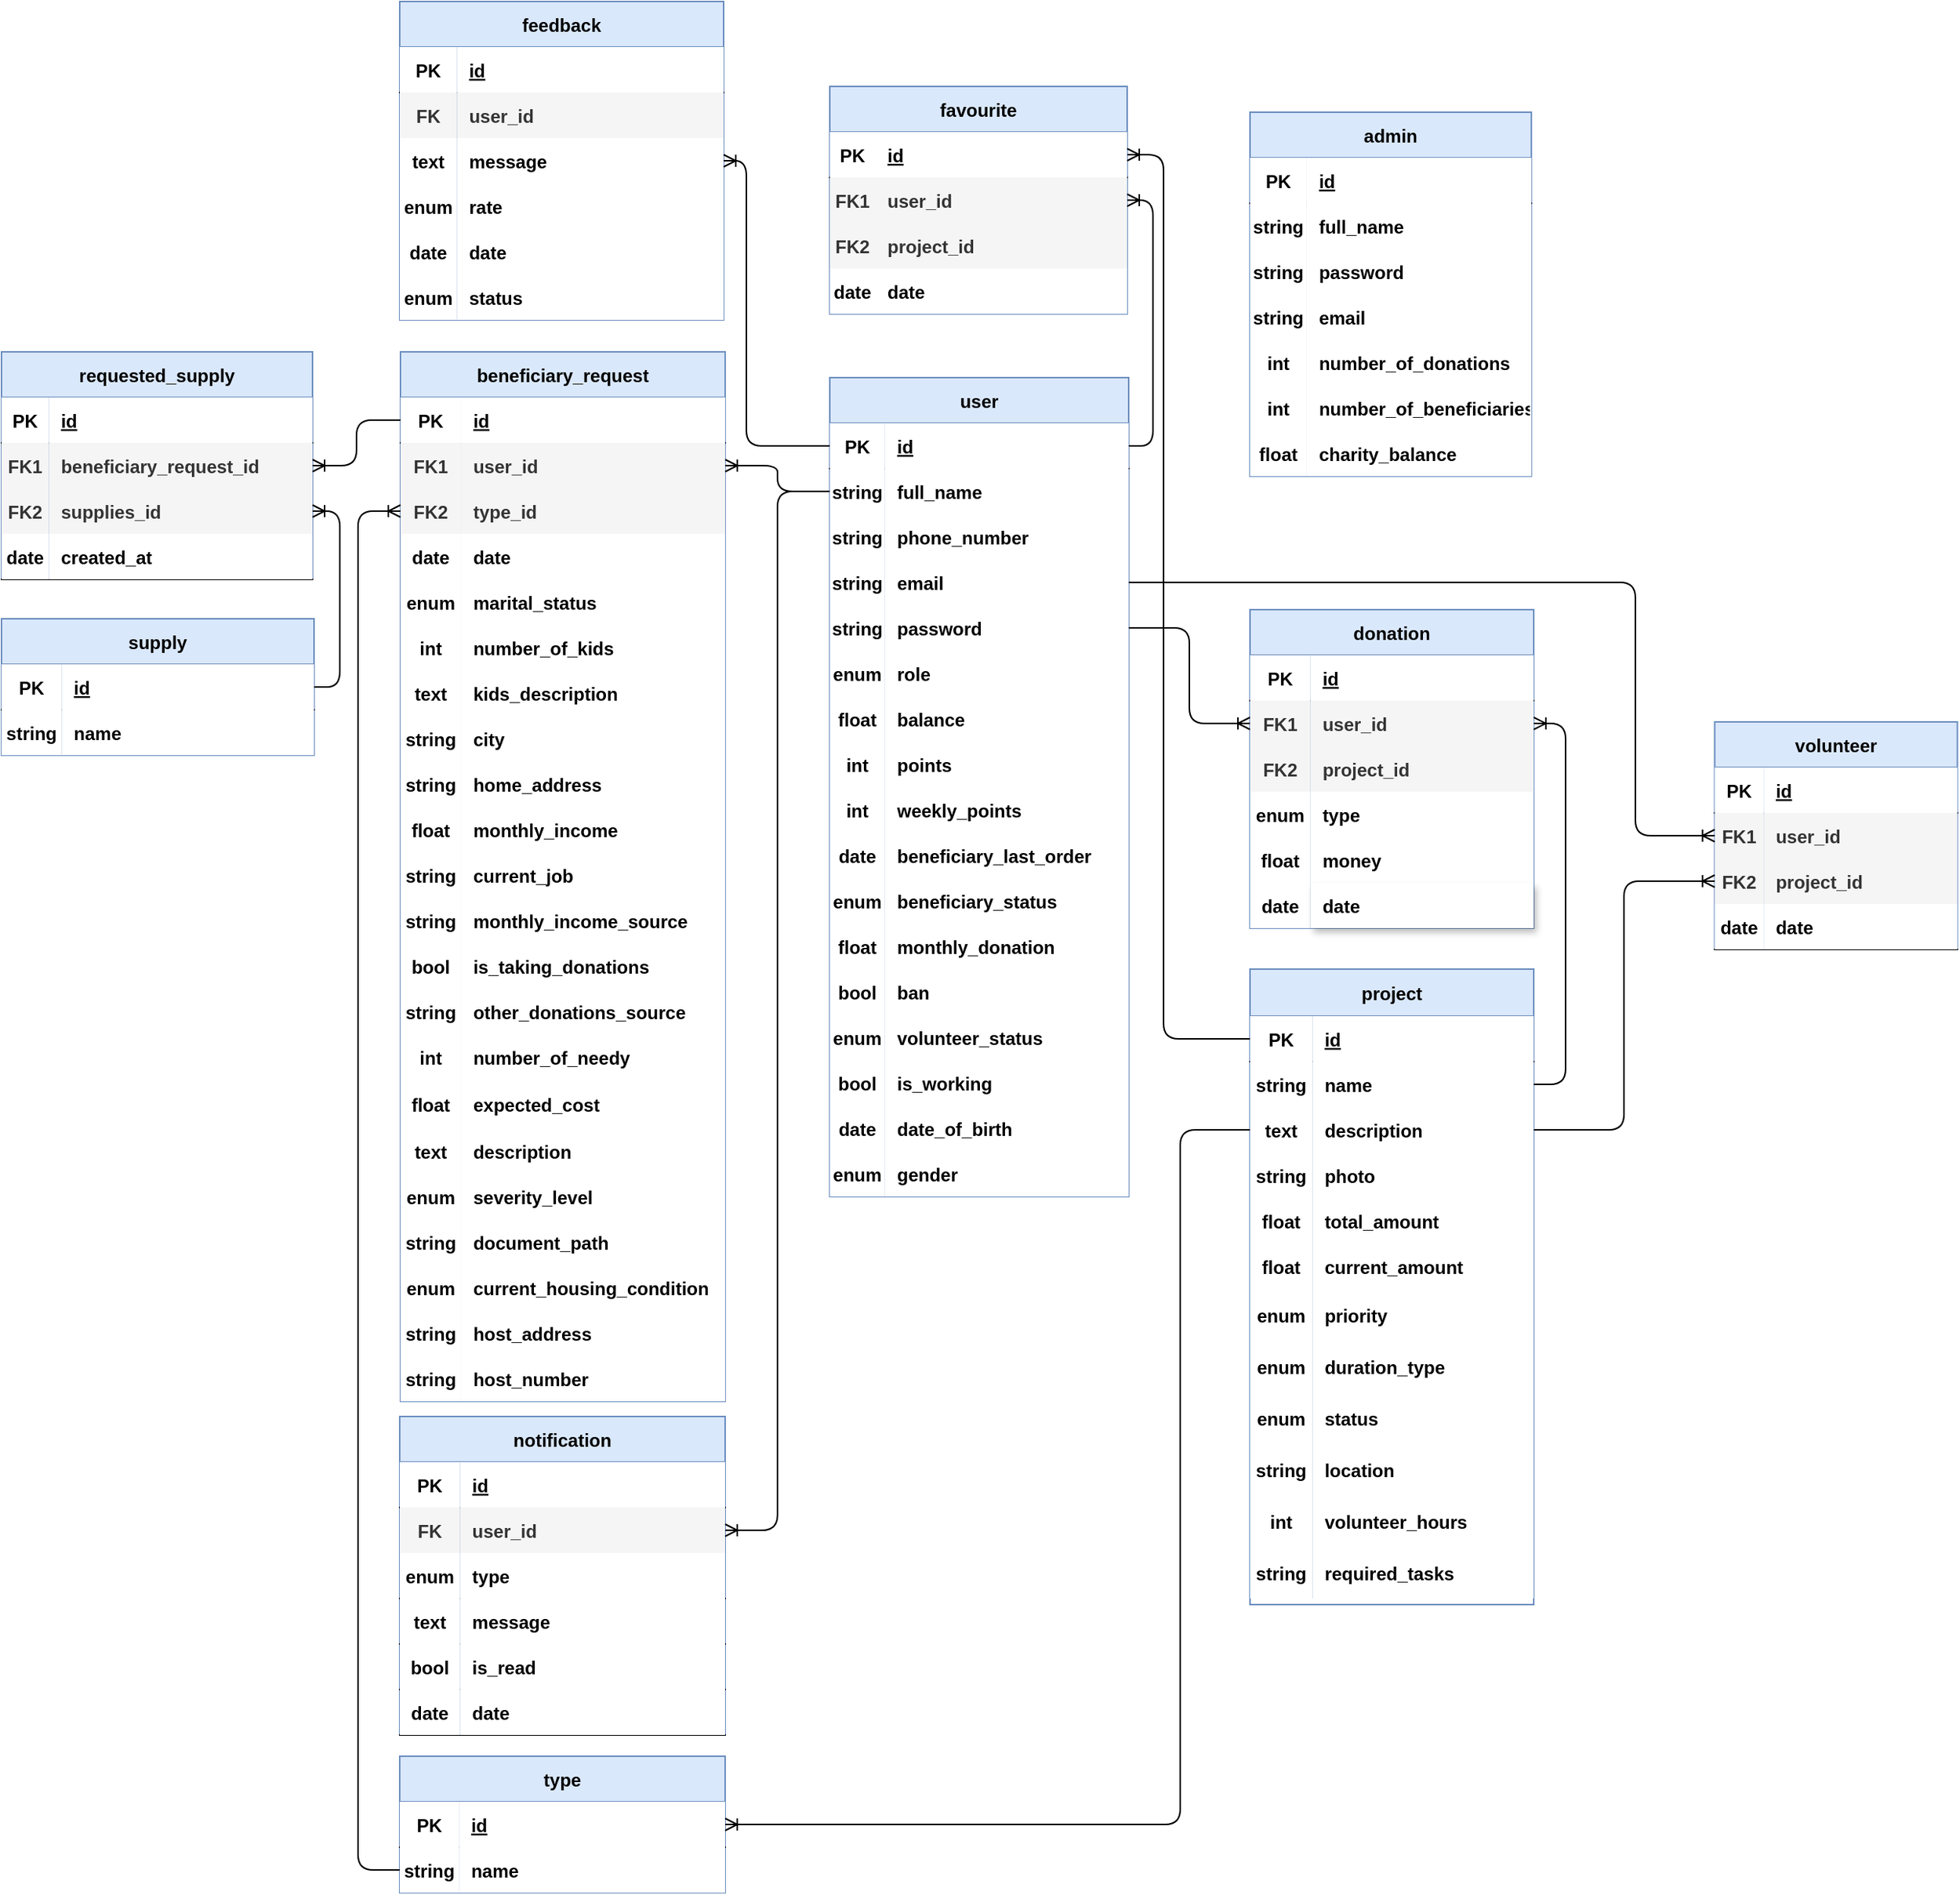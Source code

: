 <mxfile version="13.9.9" type="device"><diagram id="UbFoTjYG_0s5f9ssfaiA" name="Page-1"><mxGraphModel dx="2519" dy="1516" grid="0" gridSize="10" guides="1" tooltips="1" connect="1" arrows="1" fold="1" page="1" pageScale="1" pageWidth="850" pageHeight="1100" math="0" shadow="0" extFonts="Permanent Marker^https://fonts.googleapis.com/css?family=Permanent+Marker"><root><mxCell id="0"/><mxCell id="1" parent="0"/><mxCell id="MLanxdlLYyReFKxxTcGU-134" value="admin" style="shape=table;startSize=30;container=1;collapsible=1;childLayout=tableLayout;fixedRows=1;rowLines=0;fontStyle=1;align=center;resizeLast=1;strokeColor=#6c8ebf;fillColor=#dae8fc;" parent="1" vertex="1"><mxGeometry x="-573" y="-402" width="185.43" height="240" as="geometry"/></mxCell><mxCell id="MLanxdlLYyReFKxxTcGU-135" value="" style="shape=partialRectangle;collapsible=0;dropTarget=0;pointerEvents=0;fillColor=none;top=0;left=0;bottom=1;right=0;points=[[0,0.5],[1,0.5]];portConstraint=eastwest;fontStyle=1" parent="MLanxdlLYyReFKxxTcGU-134" vertex="1"><mxGeometry y="30" width="185.43" height="30" as="geometry"/></mxCell><mxCell id="MLanxdlLYyReFKxxTcGU-136" value="PK" style="shape=partialRectangle;connectable=0;top=0;left=0;bottom=0;right=0;fontStyle=1;overflow=hidden;" parent="MLanxdlLYyReFKxxTcGU-135" vertex="1"><mxGeometry width="37.456" height="30" as="geometry"/></mxCell><mxCell id="MLanxdlLYyReFKxxTcGU-137" value="id" style="shape=partialRectangle;connectable=0;top=0;left=0;bottom=0;right=0;align=left;spacingLeft=6;fontStyle=5;overflow=hidden;" parent="MLanxdlLYyReFKxxTcGU-135" vertex="1"><mxGeometry x="37.456" width="147.974" height="30" as="geometry"/></mxCell><mxCell id="MLanxdlLYyReFKxxTcGU-141" value="" style="shape=partialRectangle;collapsible=0;dropTarget=0;pointerEvents=0;fillColor=none;top=0;left=0;bottom=0;right=0;points=[[0,0.5],[1,0.5]];portConstraint=eastwest;fontStyle=1" parent="MLanxdlLYyReFKxxTcGU-134" vertex="1"><mxGeometry y="60" width="185.43" height="30" as="geometry"/></mxCell><mxCell id="MLanxdlLYyReFKxxTcGU-142" value="string" style="shape=partialRectangle;connectable=0;top=0;left=0;bottom=0;right=0;editable=1;overflow=hidden;fontStyle=1" parent="MLanxdlLYyReFKxxTcGU-141" vertex="1"><mxGeometry width="37.456" height="30" as="geometry"/></mxCell><mxCell id="MLanxdlLYyReFKxxTcGU-143" value="full_name" style="shape=partialRectangle;connectable=0;top=0;left=0;bottom=0;right=0;align=left;spacingLeft=6;overflow=hidden;fontStyle=1" parent="MLanxdlLYyReFKxxTcGU-141" vertex="1"><mxGeometry x="37.456" width="147.974" height="30" as="geometry"/></mxCell><mxCell id="MLanxdlLYyReFKxxTcGU-144" value="" style="shape=partialRectangle;collapsible=0;dropTarget=0;pointerEvents=0;fillColor=none;top=0;left=0;bottom=0;right=0;points=[[0,0.5],[1,0.5]];portConstraint=eastwest;fontStyle=1" parent="MLanxdlLYyReFKxxTcGU-134" vertex="1"><mxGeometry y="90" width="185.43" height="30" as="geometry"/></mxCell><mxCell id="MLanxdlLYyReFKxxTcGU-145" value="string" style="shape=partialRectangle;connectable=0;top=0;left=0;bottom=0;right=0;editable=1;overflow=hidden;fontStyle=1" parent="MLanxdlLYyReFKxxTcGU-144" vertex="1"><mxGeometry width="37.456" height="30" as="geometry"/></mxCell><mxCell id="MLanxdlLYyReFKxxTcGU-146" value="password" style="shape=partialRectangle;connectable=0;top=0;left=0;bottom=0;right=0;align=left;spacingLeft=6;overflow=hidden;fontStyle=1" parent="MLanxdlLYyReFKxxTcGU-144" vertex="1"><mxGeometry x="37.456" width="147.974" height="30" as="geometry"/></mxCell><mxCell id="dkRPGl3O-1germZ5Z3Q1-51" value="" style="shape=partialRectangle;collapsible=0;dropTarget=0;pointerEvents=0;fillColor=none;top=0;left=0;bottom=0;right=0;points=[[0,0.5],[1,0.5]];portConstraint=eastwest;fontStyle=1" parent="MLanxdlLYyReFKxxTcGU-134" vertex="1"><mxGeometry y="120" width="185.43" height="30" as="geometry"/></mxCell><mxCell id="dkRPGl3O-1germZ5Z3Q1-52" value="string" style="shape=partialRectangle;connectable=0;top=0;left=0;bottom=0;right=0;editable=1;overflow=hidden;fontStyle=1" parent="dkRPGl3O-1germZ5Z3Q1-51" vertex="1"><mxGeometry width="37.456" height="30" as="geometry"/></mxCell><mxCell id="dkRPGl3O-1germZ5Z3Q1-53" value="email" style="shape=partialRectangle;connectable=0;top=0;left=0;bottom=0;right=0;align=left;spacingLeft=6;overflow=hidden;fontStyle=1" parent="dkRPGl3O-1germZ5Z3Q1-51" vertex="1"><mxGeometry x="37.456" width="147.974" height="30" as="geometry"/></mxCell><mxCell id="dkRPGl3O-1germZ5Z3Q1-177" value="" style="shape=partialRectangle;collapsible=0;dropTarget=0;pointerEvents=0;fillColor=none;top=0;left=0;bottom=0;right=0;points=[[0,0.5],[1,0.5]];portConstraint=eastwest;fontStyle=1" parent="MLanxdlLYyReFKxxTcGU-134" vertex="1"><mxGeometry y="150" width="185.43" height="30" as="geometry"/></mxCell><mxCell id="dkRPGl3O-1germZ5Z3Q1-178" value="int" style="shape=partialRectangle;connectable=0;top=0;left=0;bottom=0;right=0;editable=1;overflow=hidden;fontStyle=1" parent="dkRPGl3O-1germZ5Z3Q1-177" vertex="1"><mxGeometry width="37.456" height="30" as="geometry"/></mxCell><mxCell id="dkRPGl3O-1germZ5Z3Q1-179" value="number_of_donations" style="shape=partialRectangle;connectable=0;top=0;left=0;bottom=0;right=0;align=left;spacingLeft=6;overflow=hidden;fontStyle=1" parent="dkRPGl3O-1germZ5Z3Q1-177" vertex="1"><mxGeometry x="37.456" width="147.974" height="30" as="geometry"/></mxCell><mxCell id="rXwko_qcyflh4aMmcqer-1" value="" style="shape=partialRectangle;collapsible=0;dropTarget=0;pointerEvents=0;fillColor=none;top=0;left=0;bottom=0;right=0;points=[[0,0.5],[1,0.5]];portConstraint=eastwest;fontStyle=1" parent="MLanxdlLYyReFKxxTcGU-134" vertex="1"><mxGeometry y="180" width="185.43" height="30" as="geometry"/></mxCell><mxCell id="rXwko_qcyflh4aMmcqer-2" value="int" style="shape=partialRectangle;connectable=0;top=0;left=0;bottom=0;right=0;editable=1;overflow=hidden;fontStyle=1" parent="rXwko_qcyflh4aMmcqer-1" vertex="1"><mxGeometry width="37.456" height="30" as="geometry"/></mxCell><mxCell id="rXwko_qcyflh4aMmcqer-3" value="number_of_beneficiaries" style="shape=partialRectangle;connectable=0;top=0;left=0;bottom=0;right=0;align=left;spacingLeft=6;overflow=hidden;fontStyle=1" parent="rXwko_qcyflh4aMmcqer-1" vertex="1"><mxGeometry x="37.456" width="147.974" height="30" as="geometry"/></mxCell><mxCell id="ISfXOYA20HP8gzZ6Rumv-4" value="" style="shape=partialRectangle;collapsible=0;dropTarget=0;pointerEvents=0;fillColor=none;top=0;left=0;bottom=0;right=0;points=[[0,0.5],[1,0.5]];portConstraint=eastwest;fontStyle=1" parent="MLanxdlLYyReFKxxTcGU-134" vertex="1"><mxGeometry y="210" width="185.43" height="30" as="geometry"/></mxCell><mxCell id="ISfXOYA20HP8gzZ6Rumv-5" value="float" style="shape=partialRectangle;connectable=0;top=0;left=0;bottom=0;right=0;editable=1;overflow=hidden;fontStyle=1" parent="ISfXOYA20HP8gzZ6Rumv-4" vertex="1"><mxGeometry width="37.456" height="30" as="geometry"/></mxCell><mxCell id="ISfXOYA20HP8gzZ6Rumv-6" value="charity_balance" style="shape=partialRectangle;connectable=0;top=0;left=0;bottom=0;right=0;align=left;spacingLeft=6;overflow=hidden;fontStyle=1" parent="ISfXOYA20HP8gzZ6Rumv-4" vertex="1"><mxGeometry x="37.456" width="147.974" height="30" as="geometry"/></mxCell><mxCell id="dkRPGl3O-1germZ5Z3Q1-1" value="user" style="shape=table;startSize=30;container=1;collapsible=1;childLayout=tableLayout;fixedRows=1;rowLines=0;fontStyle=1;align=center;resizeLast=1;strokeColor=#6c8ebf;fillColor=#dae8fc;" parent="1" vertex="1"><mxGeometry x="-850" y="-227" width="197" height="540" as="geometry"/></mxCell><mxCell id="dkRPGl3O-1germZ5Z3Q1-2" value="" style="shape=partialRectangle;collapsible=0;dropTarget=0;pointerEvents=0;fillColor=none;top=0;left=0;bottom=1;right=0;points=[[0,0.5],[1,0.5]];portConstraint=eastwest;fontStyle=1" parent="dkRPGl3O-1germZ5Z3Q1-1" vertex="1"><mxGeometry y="30" width="197" height="30" as="geometry"/></mxCell><mxCell id="dkRPGl3O-1germZ5Z3Q1-3" value="PK" style="shape=partialRectangle;connectable=0;top=0;left=0;bottom=0;right=0;fontStyle=1;overflow=hidden;" parent="dkRPGl3O-1germZ5Z3Q1-2" vertex="1"><mxGeometry width="36.38" height="30" as="geometry"/></mxCell><mxCell id="dkRPGl3O-1germZ5Z3Q1-4" value="id" style="shape=partialRectangle;connectable=0;top=0;left=0;bottom=0;right=0;align=left;spacingLeft=6;fontStyle=5;overflow=hidden;" parent="dkRPGl3O-1germZ5Z3Q1-2" vertex="1"><mxGeometry x="36.38" width="160.62" height="30" as="geometry"/></mxCell><mxCell id="dkRPGl3O-1germZ5Z3Q1-5" value="" style="shape=partialRectangle;collapsible=0;dropTarget=0;pointerEvents=0;fillColor=none;top=0;left=0;bottom=0;right=0;points=[[0,0.5],[1,0.5]];portConstraint=eastwest;fontStyle=1" parent="dkRPGl3O-1germZ5Z3Q1-1" vertex="1"><mxGeometry y="60" width="197" height="30" as="geometry"/></mxCell><mxCell id="dkRPGl3O-1germZ5Z3Q1-6" value="string" style="shape=partialRectangle;connectable=0;top=0;left=0;bottom=0;right=0;editable=1;overflow=hidden;fontStyle=1" parent="dkRPGl3O-1germZ5Z3Q1-5" vertex="1"><mxGeometry width="36.38" height="30" as="geometry"/></mxCell><mxCell id="dkRPGl3O-1germZ5Z3Q1-7" value="full_name" style="shape=partialRectangle;connectable=0;top=0;left=0;bottom=0;right=0;align=left;spacingLeft=6;overflow=hidden;fontStyle=1" parent="dkRPGl3O-1germZ5Z3Q1-5" vertex="1"><mxGeometry x="36.38" width="160.62" height="30" as="geometry"/></mxCell><mxCell id="dkRPGl3O-1germZ5Z3Q1-8" value="" style="shape=partialRectangle;collapsible=0;dropTarget=0;pointerEvents=0;fillColor=none;top=0;left=0;bottom=0;right=0;points=[[0,0.5],[1,0.5]];portConstraint=eastwest;fontStyle=1" parent="dkRPGl3O-1germZ5Z3Q1-1" vertex="1"><mxGeometry y="90" width="197" height="30" as="geometry"/></mxCell><mxCell id="dkRPGl3O-1germZ5Z3Q1-9" value="string" style="shape=partialRectangle;connectable=0;top=0;left=0;bottom=0;right=0;editable=1;overflow=hidden;fontStyle=1" parent="dkRPGl3O-1germZ5Z3Q1-8" vertex="1"><mxGeometry width="36.38" height="30" as="geometry"/></mxCell><mxCell id="dkRPGl3O-1germZ5Z3Q1-10" value="phone_number" style="shape=partialRectangle;connectable=0;top=0;left=0;bottom=0;right=0;align=left;spacingLeft=6;overflow=hidden;fontStyle=1" parent="dkRPGl3O-1germZ5Z3Q1-8" vertex="1"><mxGeometry x="36.38" width="160.62" height="30" as="geometry"/></mxCell><mxCell id="dkRPGl3O-1germZ5Z3Q1-11" value="" style="shape=partialRectangle;collapsible=0;dropTarget=0;pointerEvents=0;fillColor=none;top=0;left=0;bottom=0;right=0;points=[[0,0.5],[1,0.5]];portConstraint=eastwest;fontStyle=1" parent="dkRPGl3O-1germZ5Z3Q1-1" vertex="1"><mxGeometry y="120" width="197" height="30" as="geometry"/></mxCell><mxCell id="dkRPGl3O-1germZ5Z3Q1-12" value="string" style="shape=partialRectangle;connectable=0;top=0;left=0;bottom=0;right=0;editable=1;overflow=hidden;fontStyle=1" parent="dkRPGl3O-1germZ5Z3Q1-11" vertex="1"><mxGeometry width="36.38" height="30" as="geometry"/></mxCell><mxCell id="dkRPGl3O-1germZ5Z3Q1-13" value="email" style="shape=partialRectangle;connectable=0;top=0;left=0;bottom=0;right=0;align=left;spacingLeft=6;overflow=hidden;fontStyle=1" parent="dkRPGl3O-1germZ5Z3Q1-11" vertex="1"><mxGeometry x="36.38" width="160.62" height="30" as="geometry"/></mxCell><mxCell id="dkRPGl3O-1germZ5Z3Q1-36" value="" style="shape=partialRectangle;collapsible=0;dropTarget=0;pointerEvents=0;fillColor=none;top=0;left=0;bottom=0;right=0;points=[[0,0.5],[1,0.5]];portConstraint=eastwest;fontStyle=1" parent="dkRPGl3O-1germZ5Z3Q1-1" vertex="1"><mxGeometry y="150" width="197" height="30" as="geometry"/></mxCell><mxCell id="dkRPGl3O-1germZ5Z3Q1-37" value="string" style="shape=partialRectangle;connectable=0;top=0;left=0;bottom=0;right=0;editable=1;overflow=hidden;fontStyle=1" parent="dkRPGl3O-1germZ5Z3Q1-36" vertex="1"><mxGeometry width="36.38" height="30" as="geometry"/></mxCell><mxCell id="dkRPGl3O-1germZ5Z3Q1-38" value="password" style="shape=partialRectangle;connectable=0;top=0;left=0;bottom=0;right=0;align=left;spacingLeft=6;overflow=hidden;fontStyle=1" parent="dkRPGl3O-1germZ5Z3Q1-36" vertex="1"><mxGeometry x="36.38" width="160.62" height="30" as="geometry"/></mxCell><mxCell id="dkRPGl3O-1germZ5Z3Q1-42" value="" style="shape=partialRectangle;collapsible=0;dropTarget=0;pointerEvents=0;fillColor=none;top=0;left=0;bottom=0;right=0;points=[[0,0.5],[1,0.5]];portConstraint=eastwest;fontStyle=1" parent="dkRPGl3O-1germZ5Z3Q1-1" vertex="1"><mxGeometry y="180" width="197" height="30" as="geometry"/></mxCell><mxCell id="dkRPGl3O-1germZ5Z3Q1-43" value="enum" style="shape=partialRectangle;connectable=0;top=0;left=0;bottom=0;right=0;editable=1;overflow=hidden;fontStyle=1" parent="dkRPGl3O-1germZ5Z3Q1-42" vertex="1"><mxGeometry width="36.38" height="30" as="geometry"/></mxCell><mxCell id="dkRPGl3O-1germZ5Z3Q1-44" value="role" style="shape=partialRectangle;connectable=0;top=0;left=0;bottom=0;right=0;align=left;spacingLeft=6;overflow=hidden;fontStyle=1" parent="dkRPGl3O-1germZ5Z3Q1-42" vertex="1"><mxGeometry x="36.38" width="160.62" height="30" as="geometry"/></mxCell><mxCell id="dkRPGl3O-1germZ5Z3Q1-45" value="" style="shape=partialRectangle;collapsible=0;dropTarget=0;pointerEvents=0;fillColor=none;top=0;left=0;bottom=0;right=0;points=[[0,0.5],[1,0.5]];portConstraint=eastwest;fontStyle=1" parent="dkRPGl3O-1germZ5Z3Q1-1" vertex="1"><mxGeometry y="210" width="197" height="30" as="geometry"/></mxCell><mxCell id="dkRPGl3O-1germZ5Z3Q1-46" value="float" style="shape=partialRectangle;connectable=0;top=0;left=0;bottom=0;right=0;editable=1;overflow=hidden;fontStyle=1" parent="dkRPGl3O-1germZ5Z3Q1-45" vertex="1"><mxGeometry width="36.38" height="30" as="geometry"/></mxCell><mxCell id="dkRPGl3O-1germZ5Z3Q1-47" value="balance" style="shape=partialRectangle;connectable=0;top=0;left=0;bottom=0;right=0;align=left;spacingLeft=6;overflow=hidden;fontStyle=1" parent="dkRPGl3O-1germZ5Z3Q1-45" vertex="1"><mxGeometry x="36.38" width="160.62" height="30" as="geometry"/></mxCell><mxCell id="dkRPGl3O-1germZ5Z3Q1-82" value="" style="shape=partialRectangle;collapsible=0;dropTarget=0;pointerEvents=0;fillColor=none;top=0;left=0;bottom=0;right=0;points=[[0,0.5],[1,0.5]];portConstraint=eastwest;fontStyle=1" parent="dkRPGl3O-1germZ5Z3Q1-1" vertex="1"><mxGeometry y="240" width="197" height="30" as="geometry"/></mxCell><mxCell id="dkRPGl3O-1germZ5Z3Q1-83" value="int" style="shape=partialRectangle;connectable=0;top=0;left=0;bottom=0;right=0;editable=1;overflow=hidden;fontStyle=1" parent="dkRPGl3O-1germZ5Z3Q1-82" vertex="1"><mxGeometry width="36.38" height="30" as="geometry"/></mxCell><mxCell id="dkRPGl3O-1germZ5Z3Q1-84" value="points" style="shape=partialRectangle;connectable=0;top=0;left=0;bottom=0;right=0;align=left;spacingLeft=6;overflow=hidden;fontStyle=1" parent="dkRPGl3O-1germZ5Z3Q1-82" vertex="1"><mxGeometry x="36.38" width="160.62" height="30" as="geometry"/></mxCell><mxCell id="IL4FCMmqSY5TPLv70U-q-1" value="" style="shape=partialRectangle;collapsible=0;dropTarget=0;pointerEvents=0;fillColor=none;top=0;left=0;bottom=0;right=0;points=[[0,0.5],[1,0.5]];portConstraint=eastwest;fontStyle=1" parent="dkRPGl3O-1germZ5Z3Q1-1" vertex="1"><mxGeometry y="270" width="197" height="30" as="geometry"/></mxCell><mxCell id="IL4FCMmqSY5TPLv70U-q-2" value="int" style="shape=partialRectangle;connectable=0;top=0;left=0;bottom=0;right=0;editable=1;overflow=hidden;fontStyle=1" parent="IL4FCMmqSY5TPLv70U-q-1" vertex="1"><mxGeometry width="36.38" height="30" as="geometry"/></mxCell><mxCell id="IL4FCMmqSY5TPLv70U-q-3" value="weekly_points" style="shape=partialRectangle;connectable=0;top=0;left=0;bottom=0;right=0;align=left;spacingLeft=6;overflow=hidden;fontStyle=1" parent="IL4FCMmqSY5TPLv70U-q-1" vertex="1"><mxGeometry x="36.38" width="160.62" height="30" as="geometry"/></mxCell><mxCell id="dkRPGl3O-1germZ5Z3Q1-180" value="" style="shape=partialRectangle;collapsible=0;dropTarget=0;pointerEvents=0;fillColor=none;top=0;left=0;bottom=0;right=0;points=[[0,0.5],[1,0.5]];portConstraint=eastwest;fontStyle=1" parent="dkRPGl3O-1germZ5Z3Q1-1" vertex="1"><mxGeometry y="300" width="197" height="30" as="geometry"/></mxCell><mxCell id="dkRPGl3O-1germZ5Z3Q1-181" value="date" style="shape=partialRectangle;connectable=0;top=0;left=0;bottom=0;right=0;editable=1;overflow=hidden;fontStyle=1" parent="dkRPGl3O-1germZ5Z3Q1-180" vertex="1"><mxGeometry width="36.38" height="30" as="geometry"/></mxCell><mxCell id="dkRPGl3O-1germZ5Z3Q1-182" value="beneficiary_last_order" style="shape=partialRectangle;connectable=0;top=0;left=0;bottom=0;right=0;align=left;spacingLeft=6;overflow=hidden;fontStyle=1" parent="dkRPGl3O-1germZ5Z3Q1-180" vertex="1"><mxGeometry x="36.38" width="160.62" height="30" as="geometry"/></mxCell><mxCell id="dkRPGl3O-1germZ5Z3Q1-183" value="" style="shape=partialRectangle;collapsible=0;dropTarget=0;pointerEvents=0;fillColor=none;top=0;left=0;bottom=0;right=0;points=[[0,0.5],[1,0.5]];portConstraint=eastwest;fontStyle=1" parent="dkRPGl3O-1germZ5Z3Q1-1" vertex="1"><mxGeometry y="330" width="197" height="30" as="geometry"/></mxCell><mxCell id="dkRPGl3O-1germZ5Z3Q1-184" value="enum" style="shape=partialRectangle;connectable=0;top=0;left=0;bottom=0;right=0;editable=1;overflow=hidden;fontStyle=1" parent="dkRPGl3O-1germZ5Z3Q1-183" vertex="1"><mxGeometry width="36.38" height="30" as="geometry"/></mxCell><mxCell id="dkRPGl3O-1germZ5Z3Q1-185" value="beneficiary_status" style="shape=partialRectangle;connectable=0;top=0;left=0;bottom=0;right=0;align=left;spacingLeft=6;overflow=hidden;fontStyle=1" parent="dkRPGl3O-1germZ5Z3Q1-183" vertex="1"><mxGeometry x="36.38" width="160.62" height="30" as="geometry"/></mxCell><mxCell id="dkRPGl3O-1germZ5Z3Q1-191" value="" style="shape=partialRectangle;collapsible=0;dropTarget=0;pointerEvents=0;fillColor=none;top=0;left=0;bottom=0;right=0;points=[[0,0.5],[1,0.5]];portConstraint=eastwest;fontStyle=1" parent="dkRPGl3O-1germZ5Z3Q1-1" vertex="1"><mxGeometry y="360" width="197" height="30" as="geometry"/></mxCell><mxCell id="dkRPGl3O-1germZ5Z3Q1-192" value="float" style="shape=partialRectangle;connectable=0;top=0;left=0;bottom=0;right=0;editable=1;overflow=hidden;fontStyle=1" parent="dkRPGl3O-1germZ5Z3Q1-191" vertex="1"><mxGeometry width="36.38" height="30" as="geometry"/></mxCell><mxCell id="dkRPGl3O-1germZ5Z3Q1-193" value="monthly_donation" style="shape=partialRectangle;connectable=0;top=0;left=0;bottom=0;right=0;align=left;spacingLeft=6;overflow=hidden;fontStyle=1" parent="dkRPGl3O-1germZ5Z3Q1-191" vertex="1"><mxGeometry x="36.38" width="160.62" height="30" as="geometry"/></mxCell><mxCell id="dkRPGl3O-1germZ5Z3Q1-211" value="" style="shape=partialRectangle;collapsible=0;dropTarget=0;pointerEvents=0;fillColor=none;top=0;left=0;bottom=0;right=0;points=[[0,0.5],[1,0.5]];portConstraint=eastwest;fontStyle=1" parent="dkRPGl3O-1germZ5Z3Q1-1" vertex="1"><mxGeometry y="390" width="197" height="30" as="geometry"/></mxCell><mxCell id="dkRPGl3O-1germZ5Z3Q1-212" value="bool" style="shape=partialRectangle;connectable=0;top=0;left=0;bottom=0;right=0;editable=1;overflow=hidden;fontStyle=1" parent="dkRPGl3O-1germZ5Z3Q1-211" vertex="1"><mxGeometry width="36.38" height="30" as="geometry"/></mxCell><mxCell id="dkRPGl3O-1germZ5Z3Q1-213" value="ban" style="shape=partialRectangle;connectable=0;top=0;left=0;bottom=0;right=0;align=left;spacingLeft=6;overflow=hidden;fontStyle=1" parent="dkRPGl3O-1germZ5Z3Q1-211" vertex="1"><mxGeometry x="36.38" width="160.62" height="30" as="geometry"/></mxCell><mxCell id="dkRPGl3O-1germZ5Z3Q1-214" value="" style="shape=partialRectangle;collapsible=0;dropTarget=0;pointerEvents=0;fillColor=none;top=0;left=0;bottom=0;right=0;points=[[0,0.5],[1,0.5]];portConstraint=eastwest;fontStyle=1" parent="dkRPGl3O-1germZ5Z3Q1-1" vertex="1"><mxGeometry y="420" width="197" height="30" as="geometry"/></mxCell><mxCell id="dkRPGl3O-1germZ5Z3Q1-215" value="enum" style="shape=partialRectangle;connectable=0;top=0;left=0;bottom=0;right=0;editable=1;overflow=hidden;fontStyle=1" parent="dkRPGl3O-1germZ5Z3Q1-214" vertex="1"><mxGeometry width="36.38" height="30" as="geometry"/></mxCell><mxCell id="dkRPGl3O-1germZ5Z3Q1-216" value="volunteer_status" style="shape=partialRectangle;connectable=0;top=0;left=0;bottom=0;right=0;align=left;spacingLeft=6;overflow=hidden;fontStyle=1" parent="dkRPGl3O-1germZ5Z3Q1-214" vertex="1"><mxGeometry x="36.38" width="160.62" height="30" as="geometry"/></mxCell><mxCell id="ISfXOYA20HP8gzZ6Rumv-1" value="" style="shape=partialRectangle;collapsible=0;dropTarget=0;pointerEvents=0;fillColor=none;top=0;left=0;bottom=0;right=0;points=[[0,0.5],[1,0.5]];portConstraint=eastwest;fontStyle=1" parent="dkRPGl3O-1germZ5Z3Q1-1" vertex="1"><mxGeometry y="450" width="197" height="30" as="geometry"/></mxCell><mxCell id="ISfXOYA20HP8gzZ6Rumv-2" value="bool" style="shape=partialRectangle;connectable=0;top=0;left=0;bottom=0;right=0;editable=1;overflow=hidden;fontStyle=1" parent="ISfXOYA20HP8gzZ6Rumv-1" vertex="1"><mxGeometry width="36.38" height="30" as="geometry"/></mxCell><mxCell id="ISfXOYA20HP8gzZ6Rumv-3" value="is_working" style="shape=partialRectangle;connectable=0;top=0;left=0;bottom=0;right=0;align=left;spacingLeft=6;overflow=hidden;fontStyle=1" parent="ISfXOYA20HP8gzZ6Rumv-1" vertex="1"><mxGeometry x="36.38" width="160.62" height="30" as="geometry"/></mxCell><mxCell id="rXwko_qcyflh4aMmcqer-34" value="" style="shape=partialRectangle;collapsible=0;dropTarget=0;pointerEvents=0;fillColor=none;top=0;left=0;bottom=0;right=0;points=[[0,0.5],[1,0.5]];portConstraint=eastwest;fontStyle=1" parent="dkRPGl3O-1germZ5Z3Q1-1" vertex="1"><mxGeometry y="480" width="197" height="30" as="geometry"/></mxCell><mxCell id="rXwko_qcyflh4aMmcqer-35" value="date" style="shape=partialRectangle;connectable=0;top=0;left=0;bottom=0;right=0;editable=1;overflow=hidden;fontStyle=1" parent="rXwko_qcyflh4aMmcqer-34" vertex="1"><mxGeometry width="36.38" height="30" as="geometry"/></mxCell><mxCell id="rXwko_qcyflh4aMmcqer-36" value="date_of_birth" style="shape=partialRectangle;connectable=0;top=0;left=0;bottom=0;right=0;align=left;spacingLeft=6;overflow=hidden;fontStyle=1" parent="rXwko_qcyflh4aMmcqer-34" vertex="1"><mxGeometry x="36.38" width="160.62" height="30" as="geometry"/></mxCell><mxCell id="rXwko_qcyflh4aMmcqer-37" value="" style="shape=partialRectangle;collapsible=0;dropTarget=0;pointerEvents=0;fillColor=none;top=0;left=0;bottom=0;right=0;points=[[0,0.5],[1,0.5]];portConstraint=eastwest;fontStyle=1" parent="dkRPGl3O-1germZ5Z3Q1-1" vertex="1"><mxGeometry y="510" width="197" height="30" as="geometry"/></mxCell><mxCell id="rXwko_qcyflh4aMmcqer-38" value="enum" style="shape=partialRectangle;connectable=0;top=0;left=0;bottom=0;right=0;editable=1;overflow=hidden;fontStyle=1" parent="rXwko_qcyflh4aMmcqer-37" vertex="1"><mxGeometry width="36.38" height="30" as="geometry"/></mxCell><mxCell id="rXwko_qcyflh4aMmcqer-39" value="gender" style="shape=partialRectangle;connectable=0;top=0;left=0;bottom=0;right=0;align=left;spacingLeft=6;overflow=hidden;fontStyle=1" parent="rXwko_qcyflh4aMmcqer-37" vertex="1"><mxGeometry x="36.38" width="160.62" height="30" as="geometry"/></mxCell><mxCell id="dkRPGl3O-1germZ5Z3Q1-57" value="project" style="shape=table;startSize=31;container=1;collapsible=1;childLayout=tableLayout;fixedRows=1;rowLines=0;fontStyle=1;align=center;resizeLast=1;strokeColor=#6c8ebf;fillColor=#dae8fc;" parent="1" vertex="1"><mxGeometry x="-573" y="163" width="187" height="419" as="geometry"/></mxCell><mxCell id="dkRPGl3O-1germZ5Z3Q1-58" value="" style="shape=partialRectangle;collapsible=0;dropTarget=0;pointerEvents=0;fillColor=none;top=0;left=0;bottom=1;right=0;points=[[0,0.5],[1,0.5]];portConstraint=eastwest;fontStyle=1" parent="dkRPGl3O-1germZ5Z3Q1-57" vertex="1"><mxGeometry y="31" width="187" height="30" as="geometry"/></mxCell><mxCell id="dkRPGl3O-1germZ5Z3Q1-59" value="PK" style="shape=partialRectangle;connectable=0;top=0;left=0;bottom=0;right=0;fontStyle=1;overflow=hidden;" parent="dkRPGl3O-1germZ5Z3Q1-58" vertex="1"><mxGeometry width="41.196" height="30" as="geometry"/></mxCell><mxCell id="dkRPGl3O-1germZ5Z3Q1-60" value="id" style="shape=partialRectangle;connectable=0;top=0;left=0;bottom=0;right=0;align=left;spacingLeft=6;fontStyle=5;overflow=hidden;" parent="dkRPGl3O-1germZ5Z3Q1-58" vertex="1"><mxGeometry x="41.196" width="145.804" height="30" as="geometry"/></mxCell><mxCell id="dkRPGl3O-1germZ5Z3Q1-61" value="" style="shape=partialRectangle;collapsible=0;dropTarget=0;pointerEvents=0;fillColor=none;top=0;left=0;bottom=0;right=0;points=[[0,0.5],[1,0.5]];portConstraint=eastwest;fontStyle=1" parent="dkRPGl3O-1germZ5Z3Q1-57" vertex="1"><mxGeometry y="61" width="187" height="30" as="geometry"/></mxCell><mxCell id="dkRPGl3O-1germZ5Z3Q1-62" value="string" style="shape=partialRectangle;connectable=0;top=0;left=0;bottom=0;right=0;editable=1;overflow=hidden;fontStyle=1" parent="dkRPGl3O-1germZ5Z3Q1-61" vertex="1"><mxGeometry width="41.196" height="30" as="geometry"/></mxCell><mxCell id="dkRPGl3O-1germZ5Z3Q1-63" value="name" style="shape=partialRectangle;connectable=0;top=0;left=0;bottom=0;right=0;align=left;spacingLeft=6;overflow=hidden;fontStyle=1" parent="dkRPGl3O-1germZ5Z3Q1-61" vertex="1"><mxGeometry x="41.196" width="145.804" height="30" as="geometry"/></mxCell><mxCell id="dkRPGl3O-1germZ5Z3Q1-64" value="" style="shape=partialRectangle;collapsible=0;dropTarget=0;pointerEvents=0;fillColor=none;top=0;left=0;bottom=0;right=0;points=[[0,0.5],[1,0.5]];portConstraint=eastwest;fontStyle=1" parent="dkRPGl3O-1germZ5Z3Q1-57" vertex="1"><mxGeometry y="91" width="187" height="30" as="geometry"/></mxCell><mxCell id="dkRPGl3O-1germZ5Z3Q1-65" value="text" style="shape=partialRectangle;connectable=0;top=0;left=0;bottom=0;right=0;editable=1;overflow=hidden;fontStyle=1" parent="dkRPGl3O-1germZ5Z3Q1-64" vertex="1"><mxGeometry width="41.196" height="30" as="geometry"/></mxCell><mxCell id="dkRPGl3O-1germZ5Z3Q1-66" value="description" style="shape=partialRectangle;connectable=0;top=0;left=0;bottom=0;right=0;align=left;spacingLeft=6;overflow=hidden;fontStyle=1" parent="dkRPGl3O-1germZ5Z3Q1-64" vertex="1"><mxGeometry x="41.196" width="145.804" height="30" as="geometry"/></mxCell><mxCell id="dkRPGl3O-1germZ5Z3Q1-67" value="" style="shape=partialRectangle;collapsible=0;dropTarget=0;pointerEvents=0;fillColor=none;top=0;left=0;bottom=0;right=0;points=[[0,0.5],[1,0.5]];portConstraint=eastwest;fontStyle=1" parent="dkRPGl3O-1germZ5Z3Q1-57" vertex="1"><mxGeometry y="121" width="187" height="30" as="geometry"/></mxCell><mxCell id="dkRPGl3O-1germZ5Z3Q1-68" value="string" style="shape=partialRectangle;connectable=0;top=0;left=0;bottom=0;right=0;editable=1;overflow=hidden;fontStyle=1" parent="dkRPGl3O-1germZ5Z3Q1-67" vertex="1"><mxGeometry width="41.196" height="30" as="geometry"/></mxCell><mxCell id="dkRPGl3O-1germZ5Z3Q1-69" value="photo" style="shape=partialRectangle;connectable=0;top=0;left=0;bottom=0;right=0;align=left;spacingLeft=6;overflow=hidden;fontStyle=1" parent="dkRPGl3O-1germZ5Z3Q1-67" vertex="1"><mxGeometry x="41.196" width="145.804" height="30" as="geometry"/></mxCell><mxCell id="dkRPGl3O-1germZ5Z3Q1-73" value="" style="shape=partialRectangle;collapsible=0;dropTarget=0;pointerEvents=0;fillColor=none;top=0;left=0;bottom=0;right=0;points=[[0,0.5],[1,0.5]];portConstraint=eastwest;fontStyle=1" parent="dkRPGl3O-1germZ5Z3Q1-57" vertex="1"><mxGeometry y="151" width="187" height="30" as="geometry"/></mxCell><mxCell id="dkRPGl3O-1germZ5Z3Q1-74" value="float" style="shape=partialRectangle;connectable=0;top=0;left=0;bottom=0;right=0;editable=1;overflow=hidden;fontStyle=1" parent="dkRPGl3O-1germZ5Z3Q1-73" vertex="1"><mxGeometry width="41.196" height="30" as="geometry"/></mxCell><mxCell id="dkRPGl3O-1germZ5Z3Q1-75" value="total_amount" style="shape=partialRectangle;connectable=0;top=0;left=0;bottom=0;right=0;align=left;spacingLeft=6;overflow=hidden;fontStyle=1" parent="dkRPGl3O-1germZ5Z3Q1-73" vertex="1"><mxGeometry x="41.196" width="145.804" height="30" as="geometry"/></mxCell><mxCell id="dkRPGl3O-1germZ5Z3Q1-76" value="" style="shape=partialRectangle;collapsible=0;dropTarget=0;pointerEvents=0;fillColor=none;top=0;left=0;bottom=0;right=0;points=[[0,0.5],[1,0.5]];portConstraint=eastwest;fontStyle=1" parent="dkRPGl3O-1germZ5Z3Q1-57" vertex="1"><mxGeometry y="181" width="187" height="30" as="geometry"/></mxCell><mxCell id="dkRPGl3O-1germZ5Z3Q1-77" value="float" style="shape=partialRectangle;connectable=0;top=0;left=0;bottom=0;right=0;editable=1;overflow=hidden;fontStyle=1" parent="dkRPGl3O-1germZ5Z3Q1-76" vertex="1"><mxGeometry width="41.196" height="30" as="geometry"/></mxCell><mxCell id="dkRPGl3O-1germZ5Z3Q1-78" value="current_amount" style="shape=partialRectangle;connectable=0;top=0;left=0;bottom=0;right=0;align=left;spacingLeft=6;overflow=hidden;fontStyle=1" parent="dkRPGl3O-1germZ5Z3Q1-76" vertex="1"><mxGeometry x="41.196" width="145.804" height="30" as="geometry"/></mxCell><mxCell id="dkRPGl3O-1germZ5Z3Q1-188" value="" style="shape=partialRectangle;collapsible=0;dropTarget=0;pointerEvents=0;fillColor=none;top=0;left=0;bottom=0;right=0;points=[[0,0.5],[1,0.5]];portConstraint=eastwest;fontStyle=1" parent="dkRPGl3O-1germZ5Z3Q1-57" vertex="1"><mxGeometry y="211" width="187" height="34" as="geometry"/></mxCell><mxCell id="dkRPGl3O-1germZ5Z3Q1-189" value="enum" style="shape=partialRectangle;connectable=0;top=0;left=0;bottom=0;right=0;editable=1;overflow=hidden;fontStyle=1" parent="dkRPGl3O-1germZ5Z3Q1-188" vertex="1"><mxGeometry width="41.196" height="34" as="geometry"/></mxCell><mxCell id="dkRPGl3O-1germZ5Z3Q1-190" value="priority" style="shape=partialRectangle;connectable=0;top=0;left=0;bottom=0;right=0;align=left;spacingLeft=6;overflow=hidden;fontStyle=1" parent="dkRPGl3O-1germZ5Z3Q1-188" vertex="1"><mxGeometry x="41.196" width="145.804" height="34" as="geometry"/></mxCell><mxCell id="ISfXOYA20HP8gzZ6Rumv-7" value="" style="shape=partialRectangle;collapsible=0;dropTarget=0;pointerEvents=0;fillColor=none;top=0;left=0;bottom=0;right=0;points=[[0,0.5],[1,0.5]];portConstraint=eastwest;fontStyle=1" parent="dkRPGl3O-1germZ5Z3Q1-57" vertex="1"><mxGeometry y="245" width="187" height="34" as="geometry"/></mxCell><mxCell id="ISfXOYA20HP8gzZ6Rumv-8" value="enum" style="shape=partialRectangle;connectable=0;top=0;left=0;bottom=0;right=0;editable=1;overflow=hidden;fontStyle=1" parent="ISfXOYA20HP8gzZ6Rumv-7" vertex="1"><mxGeometry width="41.196" height="34" as="geometry"/></mxCell><mxCell id="ISfXOYA20HP8gzZ6Rumv-9" value="duration_type" style="shape=partialRectangle;connectable=0;top=0;left=0;bottom=0;right=0;align=left;spacingLeft=6;overflow=hidden;fontStyle=1" parent="ISfXOYA20HP8gzZ6Rumv-7" vertex="1"><mxGeometry x="41.196" width="145.804" height="34" as="geometry"/></mxCell><mxCell id="ISfXOYA20HP8gzZ6Rumv-10" value="" style="shape=partialRectangle;collapsible=0;dropTarget=0;pointerEvents=0;fillColor=none;top=0;left=0;bottom=0;right=0;points=[[0,0.5],[1,0.5]];portConstraint=eastwest;fontStyle=1" parent="dkRPGl3O-1germZ5Z3Q1-57" vertex="1"><mxGeometry y="279" width="187" height="34" as="geometry"/></mxCell><mxCell id="ISfXOYA20HP8gzZ6Rumv-11" value="enum" style="shape=partialRectangle;connectable=0;top=0;left=0;bottom=0;right=0;editable=1;overflow=hidden;fontStyle=1" parent="ISfXOYA20HP8gzZ6Rumv-10" vertex="1"><mxGeometry width="41.196" height="34" as="geometry"/></mxCell><mxCell id="ISfXOYA20HP8gzZ6Rumv-12" value="status" style="shape=partialRectangle;connectable=0;top=0;left=0;bottom=0;right=0;align=left;spacingLeft=6;overflow=hidden;fontStyle=1" parent="ISfXOYA20HP8gzZ6Rumv-10" vertex="1"><mxGeometry x="41.196" width="145.804" height="34" as="geometry"/></mxCell><mxCell id="27BgMEZU46PU26epLzNx-1" value="" style="shape=partialRectangle;collapsible=0;dropTarget=0;pointerEvents=0;fillColor=none;top=0;left=0;bottom=0;right=0;points=[[0,0.5],[1,0.5]];portConstraint=eastwest;fontStyle=1" parent="dkRPGl3O-1germZ5Z3Q1-57" vertex="1"><mxGeometry y="313" width="187" height="34" as="geometry"/></mxCell><mxCell id="27BgMEZU46PU26epLzNx-2" value="string" style="shape=partialRectangle;connectable=0;top=0;left=0;bottom=0;right=0;editable=1;overflow=hidden;fontStyle=1" parent="27BgMEZU46PU26epLzNx-1" vertex="1"><mxGeometry width="41.196" height="34" as="geometry"/></mxCell><mxCell id="27BgMEZU46PU26epLzNx-3" value="location" style="shape=partialRectangle;connectable=0;top=0;left=0;bottom=0;right=0;align=left;spacingLeft=6;overflow=hidden;fontStyle=1" parent="27BgMEZU46PU26epLzNx-1" vertex="1"><mxGeometry x="41.196" width="145.804" height="34" as="geometry"/></mxCell><mxCell id="27BgMEZU46PU26epLzNx-4" value="" style="shape=partialRectangle;collapsible=0;dropTarget=0;pointerEvents=0;fillColor=none;top=0;left=0;bottom=0;right=0;points=[[0,0.5],[1,0.5]];portConstraint=eastwest;fontStyle=1" parent="dkRPGl3O-1germZ5Z3Q1-57" vertex="1"><mxGeometry y="347" width="187" height="34" as="geometry"/></mxCell><mxCell id="27BgMEZU46PU26epLzNx-5" value="int" style="shape=partialRectangle;connectable=0;top=0;left=0;bottom=0;right=0;editable=1;overflow=hidden;fontStyle=1" parent="27BgMEZU46PU26epLzNx-4" vertex="1"><mxGeometry width="41.196" height="34" as="geometry"/></mxCell><mxCell id="27BgMEZU46PU26epLzNx-6" value="volunteer_hours" style="shape=partialRectangle;connectable=0;top=0;left=0;bottom=0;right=0;align=left;spacingLeft=6;overflow=hidden;fontStyle=1" parent="27BgMEZU46PU26epLzNx-4" vertex="1"><mxGeometry x="41.196" width="145.804" height="34" as="geometry"/></mxCell><mxCell id="27BgMEZU46PU26epLzNx-7" value="" style="shape=partialRectangle;collapsible=0;dropTarget=0;pointerEvents=0;fillColor=none;top=0;left=0;bottom=0;right=0;points=[[0,0.5],[1,0.5]];portConstraint=eastwest;fontStyle=1" parent="dkRPGl3O-1germZ5Z3Q1-57" vertex="1"><mxGeometry y="381" width="187" height="34" as="geometry"/></mxCell><mxCell id="27BgMEZU46PU26epLzNx-8" value="string" style="shape=partialRectangle;connectable=0;top=0;left=0;bottom=0;right=0;editable=1;overflow=hidden;fontStyle=1" parent="27BgMEZU46PU26epLzNx-7" vertex="1"><mxGeometry width="41.196" height="34" as="geometry"/></mxCell><mxCell id="27BgMEZU46PU26epLzNx-9" value="required_tasks" style="shape=partialRectangle;connectable=0;top=0;left=0;bottom=0;right=0;align=left;spacingLeft=6;overflow=hidden;fontStyle=1" parent="27BgMEZU46PU26epLzNx-7" vertex="1"><mxGeometry x="41.196" width="145.804" height="34" as="geometry"/></mxCell><mxCell id="dkRPGl3O-1germZ5Z3Q1-85" value="type" style="shape=table;startSize=30;container=1;collapsible=1;childLayout=tableLayout;fixedRows=1;rowLines=0;fontStyle=1;align=center;resizeLast=1;strokeColor=#6c8ebf;fillColor=#dae8fc;" parent="1" vertex="1"><mxGeometry x="-1133.5" y="682" width="214.5" height="90" as="geometry"/></mxCell><mxCell id="dkRPGl3O-1germZ5Z3Q1-86" value="" style="shape=partialRectangle;collapsible=0;dropTarget=0;pointerEvents=0;fillColor=none;top=0;left=0;bottom=1;right=0;points=[[0,0.5],[1,0.5]];portConstraint=eastwest;fontStyle=1" parent="dkRPGl3O-1germZ5Z3Q1-85" vertex="1"><mxGeometry y="30" width="214.5" height="30" as="geometry"/></mxCell><mxCell id="dkRPGl3O-1germZ5Z3Q1-87" value="PK" style="shape=partialRectangle;connectable=0;top=0;left=0;bottom=0;right=0;fontStyle=1;overflow=hidden;" parent="dkRPGl3O-1germZ5Z3Q1-86" vertex="1"><mxGeometry width="39.101" height="30" as="geometry"/></mxCell><mxCell id="dkRPGl3O-1germZ5Z3Q1-88" value="id" style="shape=partialRectangle;connectable=0;top=0;left=0;bottom=0;right=0;align=left;spacingLeft=6;fontStyle=5;overflow=hidden;" parent="dkRPGl3O-1germZ5Z3Q1-86" vertex="1"><mxGeometry x="39.101" width="175.399" height="30" as="geometry"/></mxCell><mxCell id="dkRPGl3O-1germZ5Z3Q1-89" value="" style="shape=partialRectangle;collapsible=0;dropTarget=0;pointerEvents=0;fillColor=none;top=0;left=0;bottom=0;right=0;points=[[0,0.5],[1,0.5]];portConstraint=eastwest;fontStyle=1" parent="dkRPGl3O-1germZ5Z3Q1-85" vertex="1"><mxGeometry y="60" width="214.5" height="30" as="geometry"/></mxCell><mxCell id="dkRPGl3O-1germZ5Z3Q1-90" value="string" style="shape=partialRectangle;connectable=0;top=0;left=0;bottom=0;right=0;editable=1;overflow=hidden;fontStyle=1" parent="dkRPGl3O-1germZ5Z3Q1-89" vertex="1"><mxGeometry width="39.101" height="30" as="geometry"/></mxCell><mxCell id="dkRPGl3O-1germZ5Z3Q1-91" value="name" style="shape=partialRectangle;connectable=0;top=0;left=0;bottom=0;right=0;align=left;spacingLeft=6;overflow=hidden;fontStyle=1" parent="dkRPGl3O-1germZ5Z3Q1-89" vertex="1"><mxGeometry x="39.101" width="175.399" height="30" as="geometry"/></mxCell><mxCell id="dkRPGl3O-1germZ5Z3Q1-121" value="" style="edgeStyle=elbowEdgeStyle;fontSize=12;html=1;endArrow=ERoneToMany;exitX=0;exitY=0.5;exitDx=0;exitDy=0;entryX=1;entryY=0.5;entryDx=0;entryDy=0;fontStyle=1" parent="1" source="dkRPGl3O-1germZ5Z3Q1-64" target="dkRPGl3O-1germZ5Z3Q1-86" edge="1"><mxGeometry width="100" height="100" relative="1" as="geometry"><mxPoint x="-456" y="700" as="sourcePoint"/><mxPoint x="-683" y="633" as="targetPoint"/><Array as="points"><mxPoint x="-619" y="499"/></Array></mxGeometry></mxCell><mxCell id="dkRPGl3O-1germZ5Z3Q1-122" value="donation" style="shape=table;startSize=30;container=1;collapsible=1;childLayout=tableLayout;fixedRows=1;rowLines=0;fontStyle=1;align=center;resizeLast=1;strokeColor=#6c8ebf;fillColor=#dae8fc;" parent="1" vertex="1"><mxGeometry x="-573" y="-74" width="187" height="210" as="geometry"/></mxCell><mxCell id="dkRPGl3O-1germZ5Z3Q1-123" value="" style="shape=partialRectangle;collapsible=0;dropTarget=0;pointerEvents=0;fillColor=none;top=0;left=0;bottom=1;right=0;points=[[0,0.5],[1,0.5]];portConstraint=eastwest;fontStyle=1" parent="dkRPGl3O-1germZ5Z3Q1-122" vertex="1"><mxGeometry y="30" width="187" height="30" as="geometry"/></mxCell><mxCell id="dkRPGl3O-1germZ5Z3Q1-124" value="PK" style="shape=partialRectangle;connectable=0;top=0;left=0;bottom=0;right=0;fontStyle=1;overflow=hidden;" parent="dkRPGl3O-1germZ5Z3Q1-123" vertex="1"><mxGeometry width="39.82" height="30" as="geometry"/></mxCell><mxCell id="dkRPGl3O-1germZ5Z3Q1-125" value="id" style="shape=partialRectangle;connectable=0;top=0;left=0;bottom=0;right=0;align=left;spacingLeft=6;fontStyle=5;overflow=hidden;" parent="dkRPGl3O-1germZ5Z3Q1-123" vertex="1"><mxGeometry x="39.82" width="147.18" height="30" as="geometry"/></mxCell><mxCell id="dkRPGl3O-1germZ5Z3Q1-126" value="" style="shape=partialRectangle;collapsible=0;dropTarget=0;pointerEvents=0;fillColor=none;top=0;left=0;bottom=0;right=0;points=[[0,0.5],[1,0.5]];portConstraint=eastwest;fontStyle=1" parent="dkRPGl3O-1germZ5Z3Q1-122" vertex="1"><mxGeometry y="60" width="187" height="30" as="geometry"/></mxCell><mxCell id="dkRPGl3O-1germZ5Z3Q1-127" value="FK1" style="shape=partialRectangle;connectable=0;top=0;left=0;bottom=0;right=0;editable=1;overflow=hidden;fillColor=#f5f5f5;strokeColor=#666666;fontColor=#333333;fontStyle=1" parent="dkRPGl3O-1germZ5Z3Q1-126" vertex="1"><mxGeometry width="39.82" height="30" as="geometry"/></mxCell><mxCell id="dkRPGl3O-1germZ5Z3Q1-128" value="user_id" style="shape=partialRectangle;connectable=0;top=0;left=0;bottom=0;right=0;align=left;spacingLeft=6;overflow=hidden;fontStyle=1;fillColor=#f5f5f5;strokeColor=#666666;fontColor=#333333;" parent="dkRPGl3O-1germZ5Z3Q1-126" vertex="1"><mxGeometry x="39.82" width="147.18" height="30" as="geometry"/></mxCell><mxCell id="dkRPGl3O-1germZ5Z3Q1-129" value="" style="shape=partialRectangle;collapsible=0;dropTarget=0;pointerEvents=0;fillColor=none;top=0;left=0;bottom=0;right=0;points=[[0,0.5],[1,0.5]];portConstraint=eastwest;fontStyle=1" parent="dkRPGl3O-1germZ5Z3Q1-122" vertex="1"><mxGeometry y="90" width="187" height="30" as="geometry"/></mxCell><mxCell id="dkRPGl3O-1germZ5Z3Q1-130" value="FK2" style="shape=partialRectangle;connectable=0;top=0;left=0;bottom=0;right=0;editable=1;overflow=hidden;fillColor=#f5f5f5;strokeColor=#666666;fontColor=#333333;fontStyle=1" parent="dkRPGl3O-1germZ5Z3Q1-129" vertex="1"><mxGeometry width="39.82" height="30" as="geometry"/></mxCell><mxCell id="dkRPGl3O-1germZ5Z3Q1-131" value="project_id" style="shape=partialRectangle;connectable=0;top=0;left=0;bottom=0;right=0;align=left;spacingLeft=6;overflow=hidden;fontStyle=1;fillColor=#f5f5f5;strokeColor=#666666;fontColor=#333333;" parent="dkRPGl3O-1germZ5Z3Q1-129" vertex="1"><mxGeometry x="39.82" width="147.18" height="30" as="geometry"/></mxCell><mxCell id="dkRPGl3O-1germZ5Z3Q1-132" value="" style="shape=partialRectangle;collapsible=0;dropTarget=0;pointerEvents=0;fillColor=none;top=0;left=0;bottom=0;right=0;points=[[0,0.5],[1,0.5]];portConstraint=eastwest;fontStyle=1" parent="dkRPGl3O-1germZ5Z3Q1-122" vertex="1"><mxGeometry y="120" width="187" height="30" as="geometry"/></mxCell><mxCell id="dkRPGl3O-1germZ5Z3Q1-133" value="enum" style="shape=partialRectangle;connectable=0;top=0;left=0;bottom=0;right=0;editable=1;overflow=hidden;fontStyle=1" parent="dkRPGl3O-1germZ5Z3Q1-132" vertex="1"><mxGeometry width="39.82" height="30" as="geometry"/></mxCell><mxCell id="dkRPGl3O-1germZ5Z3Q1-134" value="type" style="shape=partialRectangle;connectable=0;top=0;left=0;bottom=0;right=0;align=left;spacingLeft=6;overflow=hidden;fontStyle=1" parent="dkRPGl3O-1germZ5Z3Q1-132" vertex="1"><mxGeometry x="39.82" width="147.18" height="30" as="geometry"/></mxCell><mxCell id="skn-QcWlwvElXY_aTMRq-5" value="" style="shape=partialRectangle;collapsible=0;dropTarget=0;pointerEvents=0;fillColor=none;top=0;left=0;bottom=0;right=0;points=[[0,0.5],[1,0.5]];portConstraint=eastwest;fontStyle=1" vertex="1" parent="dkRPGl3O-1germZ5Z3Q1-122"><mxGeometry y="150" width="187" height="30" as="geometry"/></mxCell><mxCell id="skn-QcWlwvElXY_aTMRq-6" value="float" style="shape=partialRectangle;connectable=0;top=0;left=0;bottom=0;right=0;editable=1;overflow=hidden;fontStyle=1" vertex="1" parent="skn-QcWlwvElXY_aTMRq-5"><mxGeometry width="39.82" height="30" as="geometry"/></mxCell><mxCell id="skn-QcWlwvElXY_aTMRq-7" value="money" style="shape=partialRectangle;connectable=0;top=0;left=0;bottom=0;right=0;align=left;spacingLeft=6;overflow=hidden;fontStyle=1" vertex="1" parent="skn-QcWlwvElXY_aTMRq-5"><mxGeometry x="39.82" width="147.18" height="30" as="geometry"/></mxCell><mxCell id="dkRPGl3O-1germZ5Z3Q1-165" value="" style="shape=partialRectangle;collapsible=0;dropTarget=0;pointerEvents=0;fillColor=none;top=0;left=0;bottom=0;right=0;points=[[0,0.5],[1,0.5]];portConstraint=eastwest;fontStyle=1" parent="dkRPGl3O-1germZ5Z3Q1-122" vertex="1"><mxGeometry y="180" width="187" height="30" as="geometry"/></mxCell><mxCell id="dkRPGl3O-1germZ5Z3Q1-166" value="date" style="shape=partialRectangle;connectable=0;top=0;left=0;bottom=0;right=0;editable=1;overflow=hidden;fontStyle=1" parent="dkRPGl3O-1germZ5Z3Q1-165" vertex="1"><mxGeometry width="39.82" height="30" as="geometry"/></mxCell><mxCell id="dkRPGl3O-1germZ5Z3Q1-167" value="date" style="shape=partialRectangle;connectable=0;top=0;left=0;bottom=0;right=0;align=left;spacingLeft=6;overflow=hidden;fontStyle=1;shadow=1;" parent="dkRPGl3O-1germZ5Z3Q1-165" vertex="1"><mxGeometry x="39.82" width="147.18" height="30" as="geometry"/></mxCell><mxCell id="dkRPGl3O-1germZ5Z3Q1-135" value="" style="edgeStyle=elbowEdgeStyle;fontSize=12;html=1;endArrow=ERoneToMany;exitX=1;exitY=0.5;exitDx=0;exitDy=0;entryX=1;entryY=0.5;entryDx=0;entryDy=0;fontStyle=1" parent="1" source="dkRPGl3O-1germZ5Z3Q1-61" target="dkRPGl3O-1germZ5Z3Q1-126" edge="1"><mxGeometry width="100" height="100" relative="1" as="geometry"><mxPoint x="-288" y="682" as="sourcePoint"/><mxPoint x="-320" y="-11" as="targetPoint"/><Array as="points"><mxPoint x="-365" y="125"/></Array></mxGeometry></mxCell><mxCell id="dkRPGl3O-1germZ5Z3Q1-136" value="" style="edgeStyle=elbowEdgeStyle;fontSize=12;html=1;endArrow=ERoneToMany;exitX=1;exitY=0.5;exitDx=0;exitDy=0;entryX=0;entryY=0.5;entryDx=0;entryDy=0;fontStyle=1" parent="1" source="dkRPGl3O-1germZ5Z3Q1-36" target="dkRPGl3O-1germZ5Z3Q1-126" edge="1"><mxGeometry width="100" height="100" relative="1" as="geometry"><mxPoint x="-288" y="682" as="sourcePoint"/><mxPoint x="-398" y="66" as="targetPoint"/></mxGeometry></mxCell><mxCell id="dkRPGl3O-1germZ5Z3Q1-137" value="favourite" style="shape=table;startSize=30;container=1;collapsible=1;childLayout=tableLayout;fixedRows=1;rowLines=0;fontStyle=1;align=center;resizeLast=1;strokeColor=#6c8ebf;fillColor=#dae8fc;" parent="1" vertex="1"><mxGeometry x="-850" y="-419" width="196" height="150" as="geometry"/></mxCell><mxCell id="dkRPGl3O-1germZ5Z3Q1-138" value="" style="shape=partialRectangle;collapsible=0;dropTarget=0;pointerEvents=0;fillColor=none;top=0;left=0;bottom=1;right=0;points=[[0,0.5],[1,0.5]];portConstraint=eastwest;fontStyle=1" parent="dkRPGl3O-1germZ5Z3Q1-137" vertex="1"><mxGeometry y="30" width="196" height="30" as="geometry"/></mxCell><mxCell id="dkRPGl3O-1germZ5Z3Q1-139" value="PK" style="shape=partialRectangle;connectable=0;top=0;left=0;bottom=0;right=0;fontStyle=1;overflow=hidden;" parent="dkRPGl3O-1germZ5Z3Q1-138" vertex="1"><mxGeometry width="30" height="30" as="geometry"/></mxCell><mxCell id="dkRPGl3O-1germZ5Z3Q1-140" value="id" style="shape=partialRectangle;connectable=0;top=0;left=0;bottom=0;right=0;align=left;spacingLeft=6;fontStyle=5;overflow=hidden;" parent="dkRPGl3O-1germZ5Z3Q1-138" vertex="1"><mxGeometry x="30" width="166" height="30" as="geometry"/></mxCell><mxCell id="dkRPGl3O-1germZ5Z3Q1-141" value="" style="shape=partialRectangle;collapsible=0;dropTarget=0;pointerEvents=0;fillColor=none;top=0;left=0;bottom=0;right=0;points=[[0,0.5],[1,0.5]];portConstraint=eastwest;fontStyle=1" parent="dkRPGl3O-1germZ5Z3Q1-137" vertex="1"><mxGeometry y="60" width="196" height="30" as="geometry"/></mxCell><mxCell id="dkRPGl3O-1germZ5Z3Q1-142" value="FK1" style="shape=partialRectangle;connectable=0;top=0;left=0;bottom=0;right=0;editable=1;overflow=hidden;fillColor=#f5f5f5;strokeColor=#666666;fontColor=#333333;fontStyle=1" parent="dkRPGl3O-1germZ5Z3Q1-141" vertex="1"><mxGeometry width="30" height="30" as="geometry"/></mxCell><mxCell id="dkRPGl3O-1germZ5Z3Q1-143" value="user_id" style="shape=partialRectangle;connectable=0;top=0;left=0;bottom=0;right=0;align=left;spacingLeft=6;overflow=hidden;fontStyle=1;fillColor=#f5f5f5;strokeColor=#666666;fontColor=#333333;" parent="dkRPGl3O-1germZ5Z3Q1-141" vertex="1"><mxGeometry x="30" width="166" height="30" as="geometry"/></mxCell><mxCell id="dkRPGl3O-1germZ5Z3Q1-144" value="" style="shape=partialRectangle;collapsible=0;dropTarget=0;pointerEvents=0;fillColor=none;top=0;left=0;bottom=0;right=0;points=[[0,0.5],[1,0.5]];portConstraint=eastwest;fontStyle=1" parent="dkRPGl3O-1germZ5Z3Q1-137" vertex="1"><mxGeometry y="90" width="196" height="30" as="geometry"/></mxCell><mxCell id="dkRPGl3O-1germZ5Z3Q1-145" value="FK2" style="shape=partialRectangle;connectable=0;top=0;left=0;bottom=0;right=0;editable=1;overflow=hidden;fillColor=#f5f5f5;strokeColor=#666666;fontColor=#333333;fontStyle=1" parent="dkRPGl3O-1germZ5Z3Q1-144" vertex="1"><mxGeometry width="30" height="30" as="geometry"/></mxCell><mxCell id="dkRPGl3O-1germZ5Z3Q1-146" value="project_id" style="shape=partialRectangle;connectable=0;top=0;left=0;bottom=0;right=0;align=left;spacingLeft=6;overflow=hidden;fontStyle=1;fillColor=#f5f5f5;strokeColor=#666666;fontColor=#333333;" parent="dkRPGl3O-1germZ5Z3Q1-144" vertex="1"><mxGeometry x="30" width="166" height="30" as="geometry"/></mxCell><mxCell id="skn-QcWlwvElXY_aTMRq-14" value="" style="shape=partialRectangle;collapsible=0;dropTarget=0;pointerEvents=0;fillColor=none;top=0;left=0;bottom=0;right=0;points=[[0,0.5],[1,0.5]];portConstraint=eastwest;fontStyle=1" vertex="1" parent="dkRPGl3O-1germZ5Z3Q1-137"><mxGeometry y="120" width="196" height="30" as="geometry"/></mxCell><mxCell id="skn-QcWlwvElXY_aTMRq-15" value="date" style="shape=partialRectangle;connectable=0;top=0;left=0;bottom=0;right=0;editable=1;overflow=hidden;fontStyle=1" vertex="1" parent="skn-QcWlwvElXY_aTMRq-14"><mxGeometry width="30" height="30" as="geometry"/></mxCell><mxCell id="skn-QcWlwvElXY_aTMRq-16" value="date" style="shape=partialRectangle;connectable=0;top=0;left=0;bottom=0;right=0;align=left;spacingLeft=6;overflow=hidden;fontStyle=1;" vertex="1" parent="skn-QcWlwvElXY_aTMRq-14"><mxGeometry x="30" width="166" height="30" as="geometry"/></mxCell><mxCell id="dkRPGl3O-1germZ5Z3Q1-150" value="" style="edgeStyle=elbowEdgeStyle;fontSize=12;html=1;endArrow=ERoneToMany;exitX=1;exitY=0.5;exitDx=0;exitDy=0;entryX=1;entryY=0.5;entryDx=0;entryDy=0;fontStyle=1" parent="1" source="dkRPGl3O-1germZ5Z3Q1-2" target="dkRPGl3O-1germZ5Z3Q1-141" edge="1"><mxGeometry width="100" height="100" relative="1" as="geometry"><mxPoint x="-540" y="164" as="sourcePoint"/><mxPoint x="-372" y="41" as="targetPoint"/><Array as="points"><mxPoint x="-637" y="-256"/></Array></mxGeometry></mxCell><mxCell id="dkRPGl3O-1germZ5Z3Q1-151" value="" style="edgeStyle=elbowEdgeStyle;fontSize=12;html=1;endArrow=ERoneToMany;exitX=0;exitY=0.5;exitDx=0;exitDy=0;entryX=1;entryY=0.5;entryDx=0;entryDy=0;fontStyle=1" parent="1" source="dkRPGl3O-1germZ5Z3Q1-58" target="dkRPGl3O-1germZ5Z3Q1-138" edge="1"><mxGeometry width="100" height="100" relative="1" as="geometry"><mxPoint x="-540" y="185" as="sourcePoint"/><mxPoint x="-440" y="85" as="targetPoint"/><Array as="points"><mxPoint x="-630" y="-21"/></Array></mxGeometry></mxCell><mxCell id="dkRPGl3O-1germZ5Z3Q1-152" value="notification" style="shape=table;startSize=30;container=1;collapsible=1;childLayout=tableLayout;fixedRows=1;rowLines=0;fontStyle=1;align=center;resizeLast=1;strokeColor=#6c8ebf;fillColor=#dae8fc;" parent="1" vertex="1"><mxGeometry x="-1133.5" y="458" width="214.5" height="210" as="geometry"/></mxCell><mxCell id="dkRPGl3O-1germZ5Z3Q1-153" value="" style="shape=partialRectangle;collapsible=0;dropTarget=0;pointerEvents=0;fillColor=none;top=0;left=0;bottom=1;right=0;points=[[0,0.5],[1,0.5]];portConstraint=eastwest;fontStyle=1" parent="dkRPGl3O-1germZ5Z3Q1-152" vertex="1"><mxGeometry y="30" width="214.5" height="30" as="geometry"/></mxCell><mxCell id="dkRPGl3O-1germZ5Z3Q1-154" value="PK" style="shape=partialRectangle;connectable=0;top=0;left=0;bottom=0;right=0;fontStyle=1;overflow=hidden;" parent="dkRPGl3O-1germZ5Z3Q1-153" vertex="1"><mxGeometry width="39.789" height="30" as="geometry"/></mxCell><mxCell id="dkRPGl3O-1germZ5Z3Q1-155" value="id" style="shape=partialRectangle;connectable=0;top=0;left=0;bottom=0;right=0;align=left;spacingLeft=6;fontStyle=5;overflow=hidden;" parent="dkRPGl3O-1germZ5Z3Q1-153" vertex="1"><mxGeometry x="39.789" width="174.711" height="30" as="geometry"/></mxCell><mxCell id="dkRPGl3O-1germZ5Z3Q1-156" value="" style="shape=partialRectangle;collapsible=0;dropTarget=0;pointerEvents=0;fillColor=none;top=0;left=0;bottom=0;right=0;points=[[0,0.5],[1,0.5]];portConstraint=eastwest;fontStyle=1" parent="dkRPGl3O-1germZ5Z3Q1-152" vertex="1"><mxGeometry y="60" width="214.5" height="30" as="geometry"/></mxCell><mxCell id="dkRPGl3O-1germZ5Z3Q1-157" value="FK" style="shape=partialRectangle;connectable=0;top=0;left=0;bottom=0;right=0;editable=1;overflow=hidden;fillColor=#f5f5f5;strokeColor=#666666;fontColor=#333333;fontStyle=1" parent="dkRPGl3O-1germZ5Z3Q1-156" vertex="1"><mxGeometry width="39.789" height="30" as="geometry"/></mxCell><mxCell id="dkRPGl3O-1germZ5Z3Q1-158" value="user_id" style="shape=partialRectangle;connectable=0;top=0;left=0;bottom=0;right=0;align=left;spacingLeft=6;overflow=hidden;fontStyle=1;fillColor=#f5f5f5;strokeColor=#666666;fontColor=#333333;" parent="dkRPGl3O-1germZ5Z3Q1-156" vertex="1"><mxGeometry x="39.789" width="174.711" height="30" as="geometry"/></mxCell><mxCell id="skn-QcWlwvElXY_aTMRq-8" value="" style="shape=partialRectangle;collapsible=0;dropTarget=0;pointerEvents=0;fillColor=none;top=0;left=0;bottom=1;right=0;points=[[0,0.5],[1,0.5]];portConstraint=eastwest;fontStyle=1" vertex="1" parent="dkRPGl3O-1germZ5Z3Q1-152"><mxGeometry y="90" width="214.5" height="30" as="geometry"/></mxCell><mxCell id="skn-QcWlwvElXY_aTMRq-9" value="enum" style="shape=partialRectangle;connectable=0;top=0;left=0;bottom=0;right=0;fontStyle=1;overflow=hidden;" vertex="1" parent="skn-QcWlwvElXY_aTMRq-8"><mxGeometry width="39.789" height="30" as="geometry"/></mxCell><mxCell id="skn-QcWlwvElXY_aTMRq-10" value="type" style="shape=partialRectangle;connectable=0;top=0;left=0;bottom=0;right=0;align=left;spacingLeft=6;fontStyle=1;overflow=hidden;" vertex="1" parent="skn-QcWlwvElXY_aTMRq-8"><mxGeometry x="39.789" width="174.711" height="30" as="geometry"/></mxCell><mxCell id="dkRPGl3O-1germZ5Z3Q1-162" value="" style="shape=partialRectangle;collapsible=0;dropTarget=0;pointerEvents=0;fillColor=none;top=0;left=0;bottom=1;right=0;points=[[0,0.5],[1,0.5]];portConstraint=eastwest;fontStyle=1" parent="dkRPGl3O-1germZ5Z3Q1-152" vertex="1"><mxGeometry y="120" width="214.5" height="30" as="geometry"/></mxCell><mxCell id="dkRPGl3O-1germZ5Z3Q1-163" value="text" style="shape=partialRectangle;connectable=0;top=0;left=0;bottom=0;right=0;fontStyle=1;overflow=hidden;" parent="dkRPGl3O-1germZ5Z3Q1-162" vertex="1"><mxGeometry width="39.789" height="30" as="geometry"/></mxCell><mxCell id="dkRPGl3O-1germZ5Z3Q1-164" value="message" style="shape=partialRectangle;connectable=0;top=0;left=0;bottom=0;right=0;align=left;spacingLeft=6;fontStyle=1;overflow=hidden;" parent="dkRPGl3O-1germZ5Z3Q1-162" vertex="1"><mxGeometry x="39.789" width="174.711" height="30" as="geometry"/></mxCell><mxCell id="skn-QcWlwvElXY_aTMRq-2" value="" style="shape=partialRectangle;collapsible=0;dropTarget=0;pointerEvents=0;fillColor=none;top=0;left=0;bottom=1;right=0;points=[[0,0.5],[1,0.5]];portConstraint=eastwest;fontStyle=1" vertex="1" parent="dkRPGl3O-1germZ5Z3Q1-152"><mxGeometry y="150" width="214.5" height="30" as="geometry"/></mxCell><mxCell id="skn-QcWlwvElXY_aTMRq-3" value="bool" style="shape=partialRectangle;connectable=0;top=0;left=0;bottom=0;right=0;fontStyle=1;overflow=hidden;" vertex="1" parent="skn-QcWlwvElXY_aTMRq-2"><mxGeometry width="39.789" height="30" as="geometry"/></mxCell><mxCell id="skn-QcWlwvElXY_aTMRq-4" value="is_read" style="shape=partialRectangle;connectable=0;top=0;left=0;bottom=0;right=0;align=left;spacingLeft=6;fontStyle=1;overflow=hidden;" vertex="1" parent="skn-QcWlwvElXY_aTMRq-2"><mxGeometry x="39.789" width="174.711" height="30" as="geometry"/></mxCell><mxCell id="dkRPGl3O-1germZ5Z3Q1-168" value="" style="shape=partialRectangle;collapsible=0;dropTarget=0;pointerEvents=0;fillColor=none;top=0;left=0;bottom=1;right=0;points=[[0,0.5],[1,0.5]];portConstraint=eastwest;fontStyle=1" parent="dkRPGl3O-1germZ5Z3Q1-152" vertex="1"><mxGeometry y="180" width="214.5" height="30" as="geometry"/></mxCell><mxCell id="dkRPGl3O-1germZ5Z3Q1-169" value="date" style="shape=partialRectangle;connectable=0;top=0;left=0;bottom=0;right=0;fontStyle=1;overflow=hidden;" parent="dkRPGl3O-1germZ5Z3Q1-168" vertex="1"><mxGeometry width="39.789" height="30" as="geometry"/></mxCell><mxCell id="dkRPGl3O-1germZ5Z3Q1-170" value="date" style="shape=partialRectangle;connectable=0;top=0;left=0;bottom=0;right=0;align=left;spacingLeft=6;fontStyle=1;overflow=hidden;" parent="dkRPGl3O-1germZ5Z3Q1-168" vertex="1"><mxGeometry x="39.789" width="174.711" height="30" as="geometry"/></mxCell><mxCell id="dkRPGl3O-1germZ5Z3Q1-174" value="" style="edgeStyle=elbowEdgeStyle;fontSize=12;html=1;endArrow=ERoneToMany;exitX=0;exitY=0.5;exitDx=0;exitDy=0;entryX=1;entryY=0.5;entryDx=0;entryDy=0;fontStyle=1" parent="1" source="dkRPGl3O-1germZ5Z3Q1-5" target="dkRPGl3O-1germZ5Z3Q1-156" edge="1"><mxGeometry width="100" height="100" relative="1" as="geometry"><mxPoint x="-565" y="348" as="sourcePoint"/><mxPoint x="-465" y="248" as="targetPoint"/></mxGeometry></mxCell><mxCell id="dkRPGl3O-1germZ5Z3Q1-194" value="volunteer" style="shape=table;startSize=30;container=1;collapsible=1;childLayout=tableLayout;fixedRows=1;rowLines=0;fontStyle=1;align=center;resizeLast=1;strokeColor=#6c8ebf;fillColor=#dae8fc;" parent="1" vertex="1"><mxGeometry x="-266.71" width="160" height="150" as="geometry"/></mxCell><mxCell id="dkRPGl3O-1germZ5Z3Q1-195" value="" style="shape=partialRectangle;collapsible=0;dropTarget=0;pointerEvents=0;fillColor=none;top=0;left=0;bottom=1;right=0;points=[[0,0.5],[1,0.5]];portConstraint=eastwest;fontStyle=1" parent="dkRPGl3O-1germZ5Z3Q1-194" vertex="1"><mxGeometry y="30" width="160" height="30" as="geometry"/></mxCell><mxCell id="dkRPGl3O-1germZ5Z3Q1-196" value="PK" style="shape=partialRectangle;connectable=0;top=0;left=0;bottom=0;right=0;fontStyle=1;overflow=hidden;" parent="dkRPGl3O-1germZ5Z3Q1-195" vertex="1"><mxGeometry width="32.304" height="30" as="geometry"/></mxCell><mxCell id="dkRPGl3O-1germZ5Z3Q1-197" value="id" style="shape=partialRectangle;connectable=0;top=0;left=0;bottom=0;right=0;align=left;spacingLeft=6;fontStyle=5;overflow=hidden;" parent="dkRPGl3O-1germZ5Z3Q1-195" vertex="1"><mxGeometry x="32.304" width="127.696" height="30" as="geometry"/></mxCell><mxCell id="dkRPGl3O-1germZ5Z3Q1-198" value="" style="shape=partialRectangle;collapsible=0;dropTarget=0;pointerEvents=0;fillColor=none;top=0;left=0;bottom=0;right=0;points=[[0,0.5],[1,0.5]];portConstraint=eastwest;fontStyle=1" parent="dkRPGl3O-1germZ5Z3Q1-194" vertex="1"><mxGeometry y="60" width="160" height="30" as="geometry"/></mxCell><mxCell id="dkRPGl3O-1germZ5Z3Q1-199" value="FK1" style="shape=partialRectangle;connectable=0;top=0;left=0;bottom=0;right=0;editable=1;overflow=hidden;fillColor=#f5f5f5;strokeColor=#666666;fontColor=#333333;fontStyle=1" parent="dkRPGl3O-1germZ5Z3Q1-198" vertex="1"><mxGeometry width="32.304" height="30" as="geometry"/></mxCell><mxCell id="dkRPGl3O-1germZ5Z3Q1-200" value="user_id" style="shape=partialRectangle;connectable=0;top=0;left=0;bottom=0;right=0;align=left;spacingLeft=6;overflow=hidden;fontStyle=1;fillColor=#f5f5f5;strokeColor=#666666;fontColor=#333333;" parent="dkRPGl3O-1germZ5Z3Q1-198" vertex="1"><mxGeometry x="32.304" width="127.696" height="30" as="geometry"/></mxCell><mxCell id="dkRPGl3O-1germZ5Z3Q1-201" value="" style="shape=partialRectangle;collapsible=0;dropTarget=0;pointerEvents=0;fillColor=none;top=0;left=0;bottom=0;right=0;points=[[0,0.5],[1,0.5]];portConstraint=eastwest;fontStyle=1" parent="dkRPGl3O-1germZ5Z3Q1-194" vertex="1"><mxGeometry y="90" width="160" height="30" as="geometry"/></mxCell><mxCell id="dkRPGl3O-1germZ5Z3Q1-202" value="FK2" style="shape=partialRectangle;connectable=0;top=0;left=0;bottom=0;right=0;editable=1;overflow=hidden;fillColor=#f5f5f5;strokeColor=#666666;fontColor=#333333;fontStyle=1" parent="dkRPGl3O-1germZ5Z3Q1-201" vertex="1"><mxGeometry width="32.304" height="30" as="geometry"/></mxCell><mxCell id="dkRPGl3O-1germZ5Z3Q1-203" value="project_id" style="shape=partialRectangle;connectable=0;top=0;left=0;bottom=0;right=0;align=left;spacingLeft=6;overflow=hidden;fontStyle=1;fillColor=#f5f5f5;strokeColor=#666666;fontColor=#333333;" parent="dkRPGl3O-1germZ5Z3Q1-201" vertex="1"><mxGeometry x="32.304" width="127.696" height="30" as="geometry"/></mxCell><mxCell id="27BgMEZU46PU26epLzNx-13" value="" style="shape=partialRectangle;collapsible=0;dropTarget=0;pointerEvents=0;fillColor=none;top=0;left=0;bottom=1;right=0;points=[[0,0.5],[1,0.5]];portConstraint=eastwest;fontStyle=1" parent="dkRPGl3O-1germZ5Z3Q1-194" vertex="1"><mxGeometry y="120" width="160" height="30" as="geometry"/></mxCell><mxCell id="27BgMEZU46PU26epLzNx-14" value="date" style="shape=partialRectangle;connectable=0;top=0;left=0;bottom=0;right=0;fontStyle=1;overflow=hidden;" parent="27BgMEZU46PU26epLzNx-13" vertex="1"><mxGeometry width="32.304" height="30" as="geometry"/></mxCell><mxCell id="27BgMEZU46PU26epLzNx-15" value="date" style="shape=partialRectangle;connectable=0;top=0;left=0;bottom=0;right=0;align=left;spacingLeft=6;fontStyle=1;overflow=hidden;" parent="27BgMEZU46PU26epLzNx-13" vertex="1"><mxGeometry x="32.304" width="127.696" height="30" as="geometry"/></mxCell><mxCell id="dkRPGl3O-1germZ5Z3Q1-217" value="feedback" style="shape=table;startSize=30;container=1;collapsible=1;childLayout=tableLayout;fixedRows=1;rowLines=0;fontStyle=1;align=center;resizeLast=1;strokeColor=#6c8ebf;fillColor=#dae8fc;" parent="1" vertex="1"><mxGeometry x="-1133.5" y="-475" width="213.5" height="210" as="geometry"/></mxCell><mxCell id="dkRPGl3O-1germZ5Z3Q1-218" value="" style="shape=partialRectangle;collapsible=0;dropTarget=0;pointerEvents=0;fillColor=none;top=0;left=0;bottom=1;right=0;points=[[0,0.5],[1,0.5]];portConstraint=eastwest;fontStyle=1" parent="dkRPGl3O-1germZ5Z3Q1-217" vertex="1"><mxGeometry y="30" width="213.5" height="30" as="geometry"/></mxCell><mxCell id="dkRPGl3O-1germZ5Z3Q1-219" value="PK" style="shape=partialRectangle;connectable=0;top=0;left=0;bottom=0;right=0;fontStyle=1;overflow=hidden;" parent="dkRPGl3O-1germZ5Z3Q1-218" vertex="1"><mxGeometry width="37.725" height="30" as="geometry"/></mxCell><mxCell id="dkRPGl3O-1germZ5Z3Q1-220" value="id" style="shape=partialRectangle;connectable=0;top=0;left=0;bottom=0;right=0;align=left;spacingLeft=6;fontStyle=5;overflow=hidden;" parent="dkRPGl3O-1germZ5Z3Q1-218" vertex="1"><mxGeometry x="37.725" width="175.775" height="30" as="geometry"/></mxCell><mxCell id="dkRPGl3O-1germZ5Z3Q1-221" value="" style="shape=partialRectangle;collapsible=0;dropTarget=0;pointerEvents=0;fillColor=none;top=0;left=0;bottom=0;right=0;points=[[0,0.5],[1,0.5]];portConstraint=eastwest;fontStyle=1" parent="dkRPGl3O-1germZ5Z3Q1-217" vertex="1"><mxGeometry y="60" width="213.5" height="30" as="geometry"/></mxCell><mxCell id="dkRPGl3O-1germZ5Z3Q1-222" value="FK" style="shape=partialRectangle;connectable=0;top=0;left=0;bottom=0;right=0;editable=1;overflow=hidden;fillColor=#f5f5f5;strokeColor=#666666;fontColor=#333333;fontStyle=1" parent="dkRPGl3O-1germZ5Z3Q1-221" vertex="1"><mxGeometry width="37.725" height="30" as="geometry"/></mxCell><mxCell id="dkRPGl3O-1germZ5Z3Q1-223" value="user_id" style="shape=partialRectangle;connectable=0;top=0;left=0;bottom=0;right=0;align=left;spacingLeft=6;overflow=hidden;fontStyle=1;fillColor=#f5f5f5;strokeColor=#666666;fontColor=#333333;" parent="dkRPGl3O-1germZ5Z3Q1-221" vertex="1"><mxGeometry x="37.725" width="175.775" height="30" as="geometry"/></mxCell><mxCell id="dkRPGl3O-1germZ5Z3Q1-224" value="" style="shape=partialRectangle;collapsible=0;dropTarget=0;pointerEvents=0;fillColor=none;top=0;left=0;bottom=0;right=0;points=[[0,0.5],[1,0.5]];portConstraint=eastwest;fontStyle=1" parent="dkRPGl3O-1germZ5Z3Q1-217" vertex="1"><mxGeometry y="90" width="213.5" height="30" as="geometry"/></mxCell><mxCell id="dkRPGl3O-1germZ5Z3Q1-225" value="text" style="shape=partialRectangle;connectable=0;top=0;left=0;bottom=0;right=0;editable=1;overflow=hidden;fontStyle=1" parent="dkRPGl3O-1germZ5Z3Q1-224" vertex="1"><mxGeometry width="37.725" height="30" as="geometry"/></mxCell><mxCell id="dkRPGl3O-1germZ5Z3Q1-226" value="message" style="shape=partialRectangle;connectable=0;top=0;left=0;bottom=0;right=0;align=left;spacingLeft=6;overflow=hidden;fontStyle=1" parent="dkRPGl3O-1germZ5Z3Q1-224" vertex="1"><mxGeometry x="37.725" width="175.775" height="30" as="geometry"/></mxCell><mxCell id="dkRPGl3O-1germZ5Z3Q1-227" value="" style="shape=partialRectangle;collapsible=0;dropTarget=0;pointerEvents=0;fillColor=none;top=0;left=0;bottom=0;right=0;points=[[0,0.5],[1,0.5]];portConstraint=eastwest;fontStyle=1" parent="dkRPGl3O-1germZ5Z3Q1-217" vertex="1"><mxGeometry y="120" width="213.5" height="30" as="geometry"/></mxCell><mxCell id="dkRPGl3O-1germZ5Z3Q1-228" value="enum" style="shape=partialRectangle;connectable=0;top=0;left=0;bottom=0;right=0;editable=1;overflow=hidden;fontStyle=1" parent="dkRPGl3O-1germZ5Z3Q1-227" vertex="1"><mxGeometry width="37.725" height="30" as="geometry"/></mxCell><mxCell id="dkRPGl3O-1germZ5Z3Q1-229" value="rate" style="shape=partialRectangle;connectable=0;top=0;left=0;bottom=0;right=0;align=left;spacingLeft=6;overflow=hidden;fontStyle=1" parent="dkRPGl3O-1germZ5Z3Q1-227" vertex="1"><mxGeometry x="37.725" width="175.775" height="30" as="geometry"/></mxCell><mxCell id="dkRPGl3O-1germZ5Z3Q1-230" value="" style="shape=partialRectangle;collapsible=0;dropTarget=0;pointerEvents=0;fillColor=none;top=0;left=0;bottom=0;right=0;points=[[0,0.5],[1,0.5]];portConstraint=eastwest;fontStyle=1" parent="dkRPGl3O-1germZ5Z3Q1-217" vertex="1"><mxGeometry y="150" width="213.5" height="30" as="geometry"/></mxCell><mxCell id="dkRPGl3O-1germZ5Z3Q1-231" value="date" style="shape=partialRectangle;connectable=0;top=0;left=0;bottom=0;right=0;editable=1;overflow=hidden;fontStyle=1" parent="dkRPGl3O-1germZ5Z3Q1-230" vertex="1"><mxGeometry width="37.725" height="30" as="geometry"/></mxCell><mxCell id="dkRPGl3O-1germZ5Z3Q1-232" value="date" style="shape=partialRectangle;connectable=0;top=0;left=0;bottom=0;right=0;align=left;spacingLeft=6;overflow=hidden;fontStyle=1" parent="dkRPGl3O-1germZ5Z3Q1-230" vertex="1"><mxGeometry x="37.725" width="175.775" height="30" as="geometry"/></mxCell><mxCell id="zhBCgWc8Iw6k_sGbelbF-1" value="" style="shape=partialRectangle;collapsible=0;dropTarget=0;pointerEvents=0;fillColor=none;top=0;left=0;bottom=0;right=0;points=[[0,0.5],[1,0.5]];portConstraint=eastwest;fontStyle=1" parent="dkRPGl3O-1germZ5Z3Q1-217" vertex="1"><mxGeometry y="180" width="213.5" height="30" as="geometry"/></mxCell><mxCell id="zhBCgWc8Iw6k_sGbelbF-2" value="enum" style="shape=partialRectangle;connectable=0;top=0;left=0;bottom=0;right=0;editable=1;overflow=hidden;fontStyle=1" parent="zhBCgWc8Iw6k_sGbelbF-1" vertex="1"><mxGeometry width="37.725" height="30" as="geometry"/></mxCell><mxCell id="zhBCgWc8Iw6k_sGbelbF-3" value="status" style="shape=partialRectangle;connectable=0;top=0;left=0;bottom=0;right=0;align=left;spacingLeft=6;overflow=hidden;fontStyle=1" parent="zhBCgWc8Iw6k_sGbelbF-1" vertex="1"><mxGeometry x="37.725" width="175.775" height="30" as="geometry"/></mxCell><mxCell id="dkRPGl3O-1germZ5Z3Q1-233" value="" style="edgeStyle=elbowEdgeStyle;fontSize=12;html=1;endArrow=ERoneToMany;exitX=0;exitY=0.5;exitDx=0;exitDy=0;entryX=1;entryY=0.5;entryDx=0;entryDy=0;fontStyle=1" parent="1" source="dkRPGl3O-1germZ5Z3Q1-2" target="dkRPGl3O-1germZ5Z3Q1-217" edge="1"><mxGeometry width="100" height="100" relative="1" as="geometry"><mxPoint x="-852" y="776" as="sourcePoint"/><mxPoint x="-752" y="676" as="targetPoint"/><Array as="points"><mxPoint x="-905" y="-186"/></Array></mxGeometry></mxCell><mxCell id="dkRPGl3O-1germZ5Z3Q1-234" value="" style="edgeStyle=elbowEdgeStyle;fontSize=12;html=1;endArrow=ERoneToMany;exitX=1;exitY=0.5;exitDx=0;exitDy=0;entryX=0;entryY=0.5;entryDx=0;entryDy=0;fontStyle=1" parent="1" source="dkRPGl3O-1germZ5Z3Q1-11" target="dkRPGl3O-1germZ5Z3Q1-198" edge="1"><mxGeometry width="100" height="100" relative="1" as="geometry"><mxPoint x="-472" y="546" as="sourcePoint"/><mxPoint x="-372" y="446" as="targetPoint"/><Array as="points"><mxPoint x="-319" y="-13"/></Array></mxGeometry></mxCell><mxCell id="dkRPGl3O-1germZ5Z3Q1-235" value="" style="edgeStyle=elbowEdgeStyle;fontSize=12;html=1;endArrow=ERoneToMany;exitX=1;exitY=0.5;exitDx=0;exitDy=0;entryX=0;entryY=0.5;entryDx=0;entryDy=0;fontStyle=1" parent="1" source="dkRPGl3O-1germZ5Z3Q1-64" target="dkRPGl3O-1germZ5Z3Q1-201" edge="1"><mxGeometry width="100" height="100" relative="1" as="geometry"><mxPoint x="-472" y="546" as="sourcePoint"/><mxPoint x="-372" y="446" as="targetPoint"/></mxGeometry></mxCell><mxCell id="zhBCgWc8Iw6k_sGbelbF-4" value="beneficiary_request" style="shape=table;startSize=30;container=1;collapsible=1;childLayout=tableLayout;fixedRows=1;rowLines=0;fontStyle=1;align=center;resizeLast=1;strokeColor=#6c8ebf;fillColor=#dae8fc;" parent="1" vertex="1"><mxGeometry x="-1133" y="-244" width="214.039" height="692.028" as="geometry"/></mxCell><mxCell id="zhBCgWc8Iw6k_sGbelbF-5" value="" style="shape=partialRectangle;collapsible=0;dropTarget=0;pointerEvents=0;fillColor=none;top=0;left=0;bottom=1;right=0;points=[[0,0.5],[1,0.5]];portConstraint=eastwest;fontStyle=1" parent="zhBCgWc8Iw6k_sGbelbF-4" vertex="1"><mxGeometry y="30" width="214.039" height="30" as="geometry"/></mxCell><mxCell id="zhBCgWc8Iw6k_sGbelbF-6" value="PK" style="shape=partialRectangle;connectable=0;top=0;left=0;bottom=0;right=0;fontStyle=1;overflow=hidden;" parent="zhBCgWc8Iw6k_sGbelbF-5" vertex="1"><mxGeometry width="39.977" height="30" as="geometry"/></mxCell><mxCell id="zhBCgWc8Iw6k_sGbelbF-7" value="id" style="shape=partialRectangle;connectable=0;top=0;left=0;bottom=0;right=0;align=left;spacingLeft=6;fontStyle=5;overflow=hidden;" parent="zhBCgWc8Iw6k_sGbelbF-5" vertex="1"><mxGeometry x="39.977" width="174.063" height="30" as="geometry"/></mxCell><mxCell id="zhBCgWc8Iw6k_sGbelbF-8" value="" style="shape=partialRectangle;collapsible=0;dropTarget=0;pointerEvents=0;fillColor=none;top=0;left=0;bottom=0;right=0;points=[[0,0.5],[1,0.5]];portConstraint=eastwest;fontStyle=1" parent="zhBCgWc8Iw6k_sGbelbF-4" vertex="1"><mxGeometry y="60" width="214.039" height="30" as="geometry"/></mxCell><mxCell id="zhBCgWc8Iw6k_sGbelbF-9" value="FK1" style="shape=partialRectangle;connectable=0;top=0;left=0;bottom=0;right=0;editable=1;overflow=hidden;fillColor=#f5f5f5;strokeColor=#666666;fontColor=#333333;fontStyle=1" parent="zhBCgWc8Iw6k_sGbelbF-8" vertex="1"><mxGeometry width="39.977" height="30" as="geometry"/></mxCell><mxCell id="zhBCgWc8Iw6k_sGbelbF-10" value="user_id" style="shape=partialRectangle;connectable=0;top=0;left=0;bottom=0;right=0;align=left;spacingLeft=6;overflow=hidden;fontStyle=1;fillColor=#f5f5f5;strokeColor=#666666;fontColor=#333333;" parent="zhBCgWc8Iw6k_sGbelbF-8" vertex="1"><mxGeometry x="39.977" width="174.063" height="30" as="geometry"/></mxCell><mxCell id="zhBCgWc8Iw6k_sGbelbF-11" value="" style="shape=partialRectangle;collapsible=0;dropTarget=0;pointerEvents=0;fillColor=none;top=0;left=0;bottom=0;right=0;points=[[0,0.5],[1,0.5]];portConstraint=eastwest;fontStyle=1" parent="zhBCgWc8Iw6k_sGbelbF-4" vertex="1"><mxGeometry y="90" width="214.039" height="30" as="geometry"/></mxCell><mxCell id="zhBCgWc8Iw6k_sGbelbF-12" value="FK2" style="shape=partialRectangle;connectable=0;top=0;left=0;bottom=0;right=0;editable=1;overflow=hidden;fillColor=#f5f5f5;strokeColor=#666666;fontColor=#333333;fontStyle=1" parent="zhBCgWc8Iw6k_sGbelbF-11" vertex="1"><mxGeometry width="39.977" height="30" as="geometry"/></mxCell><mxCell id="zhBCgWc8Iw6k_sGbelbF-13" value="type_id" style="shape=partialRectangle;connectable=0;top=0;left=0;bottom=0;right=0;align=left;spacingLeft=6;overflow=hidden;fontStyle=1;fillColor=#f5f5f5;strokeColor=#666666;fontColor=#333333;" parent="zhBCgWc8Iw6k_sGbelbF-11" vertex="1"><mxGeometry x="39.977" width="174.063" height="30" as="geometry"/></mxCell><mxCell id="zhBCgWc8Iw6k_sGbelbF-14" value="" style="shape=partialRectangle;collapsible=0;dropTarget=0;pointerEvents=0;fillColor=none;top=0;left=0;bottom=0;right=0;points=[[0,0.5],[1,0.5]];portConstraint=eastwest;fontStyle=1" parent="zhBCgWc8Iw6k_sGbelbF-4" vertex="1"><mxGeometry y="120" width="214.039" height="30" as="geometry"/></mxCell><mxCell id="zhBCgWc8Iw6k_sGbelbF-15" value="date" style="shape=partialRectangle;connectable=0;top=0;left=0;bottom=0;right=0;editable=1;overflow=hidden;fontStyle=1" parent="zhBCgWc8Iw6k_sGbelbF-14" vertex="1"><mxGeometry width="39.977" height="30" as="geometry"/></mxCell><mxCell id="zhBCgWc8Iw6k_sGbelbF-16" value="date" style="shape=partialRectangle;connectable=0;top=0;left=0;bottom=0;right=0;align=left;spacingLeft=6;overflow=hidden;fontStyle=1" parent="zhBCgWc8Iw6k_sGbelbF-14" vertex="1"><mxGeometry x="39.977" width="174.063" height="30" as="geometry"/></mxCell><mxCell id="zhBCgWc8Iw6k_sGbelbF-17" value="" style="shape=partialRectangle;collapsible=0;dropTarget=0;pointerEvents=0;fillColor=none;top=0;left=0;bottom=0;right=0;points=[[0,0.5],[1,0.5]];portConstraint=eastwest;fontStyle=1" parent="zhBCgWc8Iw6k_sGbelbF-4" vertex="1"><mxGeometry y="150" width="214.039" height="30" as="geometry"/></mxCell><mxCell id="zhBCgWc8Iw6k_sGbelbF-18" value="enum" style="shape=partialRectangle;connectable=0;top=0;left=0;bottom=0;right=0;editable=1;overflow=hidden;fontStyle=1" parent="zhBCgWc8Iw6k_sGbelbF-17" vertex="1"><mxGeometry width="39.977" height="30" as="geometry"/></mxCell><mxCell id="zhBCgWc8Iw6k_sGbelbF-19" value="marital_status" style="shape=partialRectangle;connectable=0;top=0;left=0;bottom=0;right=0;align=left;spacingLeft=6;overflow=hidden;fontStyle=1" parent="zhBCgWc8Iw6k_sGbelbF-17" vertex="1"><mxGeometry x="39.977" width="174.063" height="30" as="geometry"/></mxCell><mxCell id="rXwko_qcyflh4aMmcqer-13" value="" style="shape=partialRectangle;collapsible=0;dropTarget=0;pointerEvents=0;fillColor=none;top=0;left=0;bottom=0;right=0;points=[[0,0.5],[1,0.5]];portConstraint=eastwest;fontStyle=1" parent="zhBCgWc8Iw6k_sGbelbF-4" vertex="1"><mxGeometry y="180" width="214.039" height="30" as="geometry"/></mxCell><mxCell id="rXwko_qcyflh4aMmcqer-14" value="int" style="shape=partialRectangle;connectable=0;top=0;left=0;bottom=0;right=0;editable=1;overflow=hidden;fontStyle=1" parent="rXwko_qcyflh4aMmcqer-13" vertex="1"><mxGeometry width="39.977" height="30" as="geometry"/></mxCell><mxCell id="rXwko_qcyflh4aMmcqer-15" value="number_of_kids" style="shape=partialRectangle;connectable=0;top=0;left=0;bottom=0;right=0;align=left;spacingLeft=6;overflow=hidden;fontStyle=1" parent="rXwko_qcyflh4aMmcqer-13" vertex="1"><mxGeometry x="39.977" width="174.063" height="30" as="geometry"/></mxCell><mxCell id="skn-QcWlwvElXY_aTMRq-11" value="" style="shape=partialRectangle;collapsible=0;dropTarget=0;pointerEvents=0;fillColor=none;top=0;left=0;bottom=0;right=0;points=[[0,0.5],[1,0.5]];portConstraint=eastwest;fontStyle=1" vertex="1" parent="zhBCgWc8Iw6k_sGbelbF-4"><mxGeometry y="210" width="214.039" height="30" as="geometry"/></mxCell><mxCell id="skn-QcWlwvElXY_aTMRq-12" value="text" style="shape=partialRectangle;connectable=0;top=0;left=0;bottom=0;right=0;editable=1;overflow=hidden;fontStyle=1" vertex="1" parent="skn-QcWlwvElXY_aTMRq-11"><mxGeometry width="39.977" height="30" as="geometry"/></mxCell><mxCell id="skn-QcWlwvElXY_aTMRq-13" value="kids_description" style="shape=partialRectangle;connectable=0;top=0;left=0;bottom=0;right=0;align=left;spacingLeft=6;overflow=hidden;fontStyle=1" vertex="1" parent="skn-QcWlwvElXY_aTMRq-11"><mxGeometry x="39.977" width="174.063" height="30" as="geometry"/></mxCell><mxCell id="rXwko_qcyflh4aMmcqer-16" value="" style="shape=partialRectangle;collapsible=0;dropTarget=0;pointerEvents=0;fillColor=none;top=0;left=0;bottom=0;right=0;points=[[0,0.5],[1,0.5]];portConstraint=eastwest;fontStyle=1" parent="zhBCgWc8Iw6k_sGbelbF-4" vertex="1"><mxGeometry y="240" width="214.039" height="30" as="geometry"/></mxCell><mxCell id="rXwko_qcyflh4aMmcqer-17" value="string" style="shape=partialRectangle;connectable=0;top=0;left=0;bottom=0;right=0;editable=1;overflow=hidden;fontStyle=1" parent="rXwko_qcyflh4aMmcqer-16" vertex="1"><mxGeometry width="39.977" height="30" as="geometry"/></mxCell><mxCell id="rXwko_qcyflh4aMmcqer-18" value="city" style="shape=partialRectangle;connectable=0;top=0;left=0;bottom=0;right=0;align=left;spacingLeft=6;overflow=hidden;fontStyle=1" parent="rXwko_qcyflh4aMmcqer-16" vertex="1"><mxGeometry x="39.977" width="174.063" height="30" as="geometry"/></mxCell><mxCell id="rXwko_qcyflh4aMmcqer-19" value="" style="shape=partialRectangle;collapsible=0;dropTarget=0;pointerEvents=0;fillColor=none;top=0;left=0;bottom=0;right=0;points=[[0,0.5],[1,0.5]];portConstraint=eastwest;fontStyle=1" parent="zhBCgWc8Iw6k_sGbelbF-4" vertex="1"><mxGeometry y="270" width="214.039" height="30" as="geometry"/></mxCell><mxCell id="rXwko_qcyflh4aMmcqer-20" value="string" style="shape=partialRectangle;connectable=0;top=0;left=0;bottom=0;right=0;editable=1;overflow=hidden;fontStyle=1" parent="rXwko_qcyflh4aMmcqer-19" vertex="1"><mxGeometry width="39.977" height="30" as="geometry"/></mxCell><mxCell id="rXwko_qcyflh4aMmcqer-21" value="home_address" style="shape=partialRectangle;connectable=0;top=0;left=0;bottom=0;right=0;align=left;spacingLeft=6;overflow=hidden;fontStyle=1" parent="rXwko_qcyflh4aMmcqer-19" vertex="1"><mxGeometry x="39.977" width="174.063" height="30" as="geometry"/></mxCell><mxCell id="rXwko_qcyflh4aMmcqer-22" value="" style="shape=partialRectangle;collapsible=0;dropTarget=0;pointerEvents=0;fillColor=none;top=0;left=0;bottom=0;right=0;points=[[0,0.5],[1,0.5]];portConstraint=eastwest;fontStyle=1" parent="zhBCgWc8Iw6k_sGbelbF-4" vertex="1"><mxGeometry y="300" width="214.039" height="30" as="geometry"/></mxCell><mxCell id="rXwko_qcyflh4aMmcqer-23" value="float" style="shape=partialRectangle;connectable=0;top=0;left=0;bottom=0;right=0;editable=1;overflow=hidden;fontStyle=1" parent="rXwko_qcyflh4aMmcqer-22" vertex="1"><mxGeometry width="39.977" height="30" as="geometry"/></mxCell><mxCell id="rXwko_qcyflh4aMmcqer-24" value="monthly_income" style="shape=partialRectangle;connectable=0;top=0;left=0;bottom=0;right=0;align=left;spacingLeft=6;overflow=hidden;fontStyle=1" parent="rXwko_qcyflh4aMmcqer-22" vertex="1"><mxGeometry x="39.977" width="174.063" height="30" as="geometry"/></mxCell><mxCell id="rXwko_qcyflh4aMmcqer-25" value="" style="shape=partialRectangle;collapsible=0;dropTarget=0;pointerEvents=0;fillColor=none;top=0;left=0;bottom=0;right=0;points=[[0,0.5],[1,0.5]];portConstraint=eastwest;fontStyle=1" parent="zhBCgWc8Iw6k_sGbelbF-4" vertex="1"><mxGeometry y="330" width="214.039" height="30" as="geometry"/></mxCell><mxCell id="rXwko_qcyflh4aMmcqer-26" value="string" style="shape=partialRectangle;connectable=0;top=0;left=0;bottom=0;right=0;editable=1;overflow=hidden;fontStyle=1" parent="rXwko_qcyflh4aMmcqer-25" vertex="1"><mxGeometry width="39.977" height="30" as="geometry"/></mxCell><mxCell id="rXwko_qcyflh4aMmcqer-27" value="current_job" style="shape=partialRectangle;connectable=0;top=0;left=0;bottom=0;right=0;align=left;spacingLeft=6;overflow=hidden;fontStyle=1" parent="rXwko_qcyflh4aMmcqer-25" vertex="1"><mxGeometry x="39.977" width="174.063" height="30" as="geometry"/></mxCell><mxCell id="rXwko_qcyflh4aMmcqer-28" value="" style="shape=partialRectangle;collapsible=0;dropTarget=0;pointerEvents=0;fillColor=none;top=0;left=0;bottom=0;right=0;points=[[0,0.5],[1,0.5]];portConstraint=eastwest;fontStyle=1" parent="zhBCgWc8Iw6k_sGbelbF-4" vertex="1"><mxGeometry y="360" width="214.039" height="30" as="geometry"/></mxCell><mxCell id="rXwko_qcyflh4aMmcqer-29" value="string" style="shape=partialRectangle;connectable=0;top=0;left=0;bottom=0;right=0;editable=1;overflow=hidden;fontStyle=1" parent="rXwko_qcyflh4aMmcqer-28" vertex="1"><mxGeometry width="39.977" height="30" as="geometry"/></mxCell><mxCell id="rXwko_qcyflh4aMmcqer-30" value="monthly_income_source" style="shape=partialRectangle;connectable=0;top=0;left=0;bottom=0;right=0;align=left;spacingLeft=6;overflow=hidden;fontStyle=1" parent="rXwko_qcyflh4aMmcqer-28" vertex="1"><mxGeometry x="39.977" width="174.063" height="30" as="geometry"/></mxCell><mxCell id="rXwko_qcyflh4aMmcqer-31" value="" style="shape=partialRectangle;collapsible=0;dropTarget=0;pointerEvents=0;fillColor=none;top=0;left=0;bottom=0;right=0;points=[[0,0.5],[1,0.5]];portConstraint=eastwest;fontStyle=1" parent="zhBCgWc8Iw6k_sGbelbF-4" vertex="1"><mxGeometry y="390" width="214.039" height="30" as="geometry"/></mxCell><mxCell id="rXwko_qcyflh4aMmcqer-32" value="bool" style="shape=partialRectangle;connectable=0;top=0;left=0;bottom=0;right=0;editable=1;overflow=hidden;fontStyle=1" parent="rXwko_qcyflh4aMmcqer-31" vertex="1"><mxGeometry width="39.977" height="30" as="geometry"/></mxCell><mxCell id="rXwko_qcyflh4aMmcqer-33" value="is_taking_donations" style="shape=partialRectangle;connectable=0;top=0;left=0;bottom=0;right=0;align=left;spacingLeft=6;overflow=hidden;fontStyle=1" parent="rXwko_qcyflh4aMmcqer-31" vertex="1"><mxGeometry x="39.977" width="174.063" height="30" as="geometry"/></mxCell><mxCell id="rXwko_qcyflh4aMmcqer-40" value="" style="shape=partialRectangle;collapsible=0;dropTarget=0;pointerEvents=0;fillColor=none;top=0;left=0;bottom=0;right=0;points=[[0,0.5],[1,0.5]];portConstraint=eastwest;fontStyle=1" parent="zhBCgWc8Iw6k_sGbelbF-4" vertex="1"><mxGeometry y="420" width="214.039" height="30" as="geometry"/></mxCell><mxCell id="rXwko_qcyflh4aMmcqer-41" value="string" style="shape=partialRectangle;connectable=0;top=0;left=0;bottom=0;right=0;editable=1;overflow=hidden;fontStyle=1" parent="rXwko_qcyflh4aMmcqer-40" vertex="1"><mxGeometry width="39.977" height="30" as="geometry"/></mxCell><mxCell id="rXwko_qcyflh4aMmcqer-42" value="other_donations_source" style="shape=partialRectangle;connectable=0;top=0;left=0;bottom=0;right=0;align=left;spacingLeft=6;overflow=hidden;fontStyle=1" parent="rXwko_qcyflh4aMmcqer-40" vertex="1"><mxGeometry x="39.977" width="174.063" height="30" as="geometry"/></mxCell><mxCell id="rXwko_qcyflh4aMmcqer-43" value="" style="shape=partialRectangle;collapsible=0;dropTarget=0;pointerEvents=0;fillColor=none;top=0;left=0;bottom=0;right=0;points=[[0,0.5],[1,0.5]];portConstraint=eastwest;fontStyle=1" parent="zhBCgWc8Iw6k_sGbelbF-4" vertex="1"><mxGeometry y="450" width="214.039" height="30" as="geometry"/></mxCell><mxCell id="rXwko_qcyflh4aMmcqer-44" value="int" style="shape=partialRectangle;connectable=0;top=0;left=0;bottom=0;right=0;editable=1;overflow=hidden;fontStyle=1" parent="rXwko_qcyflh4aMmcqer-43" vertex="1"><mxGeometry width="39.977" height="30" as="geometry"/></mxCell><mxCell id="rXwko_qcyflh4aMmcqer-45" value="number_of_needy" style="shape=partialRectangle;connectable=0;top=0;left=0;bottom=0;right=0;align=left;spacingLeft=6;overflow=hidden;fontStyle=1" parent="rXwko_qcyflh4aMmcqer-43" vertex="1"><mxGeometry x="39.977" width="174.063" height="30" as="geometry"/></mxCell><mxCell id="rXwko_qcyflh4aMmcqer-46" value="" style="shape=partialRectangle;collapsible=0;dropTarget=0;pointerEvents=0;fillColor=none;top=0;left=0;bottom=0;right=0;points=[[0,0.5],[1,0.5]];portConstraint=eastwest;fontStyle=1" parent="zhBCgWc8Iw6k_sGbelbF-4" vertex="1"><mxGeometry y="480" width="214.039" height="32" as="geometry"/></mxCell><mxCell id="rXwko_qcyflh4aMmcqer-47" value="float" style="shape=partialRectangle;connectable=0;top=0;left=0;bottom=0;right=0;editable=1;overflow=hidden;fontStyle=1" parent="rXwko_qcyflh4aMmcqer-46" vertex="1"><mxGeometry width="39.977" height="32" as="geometry"/></mxCell><mxCell id="rXwko_qcyflh4aMmcqer-48" value="expected_cost" style="shape=partialRectangle;connectable=0;top=0;left=0;bottom=0;right=0;align=left;spacingLeft=6;overflow=hidden;fontStyle=1" parent="rXwko_qcyflh4aMmcqer-46" vertex="1"><mxGeometry x="39.977" width="174.063" height="32" as="geometry"/></mxCell><mxCell id="rXwko_qcyflh4aMmcqer-49" value="" style="shape=partialRectangle;collapsible=0;dropTarget=0;pointerEvents=0;fillColor=none;top=0;left=0;bottom=0;right=0;points=[[0,0.5],[1,0.5]];portConstraint=eastwest;fontStyle=1" parent="zhBCgWc8Iw6k_sGbelbF-4" vertex="1"><mxGeometry y="512" width="214.039" height="30" as="geometry"/></mxCell><mxCell id="rXwko_qcyflh4aMmcqer-50" value="text" style="shape=partialRectangle;connectable=0;top=0;left=0;bottom=0;right=0;editable=1;overflow=hidden;fontStyle=1" parent="rXwko_qcyflh4aMmcqer-49" vertex="1"><mxGeometry width="39.977" height="30" as="geometry"/></mxCell><mxCell id="rXwko_qcyflh4aMmcqer-51" value="description" style="shape=partialRectangle;connectable=0;top=0;left=0;bottom=0;right=0;align=left;spacingLeft=6;overflow=hidden;fontStyle=1" parent="rXwko_qcyflh4aMmcqer-49" vertex="1"><mxGeometry x="39.977" width="174.063" height="30" as="geometry"/></mxCell><mxCell id="rXwko_qcyflh4aMmcqer-169" value="" style="shape=partialRectangle;collapsible=0;dropTarget=0;pointerEvents=0;fillColor=none;top=0;left=0;bottom=0;right=0;points=[[0,0.5],[1,0.5]];portConstraint=eastwest;fontStyle=1" parent="zhBCgWc8Iw6k_sGbelbF-4" vertex="1"><mxGeometry y="542" width="214.039" height="30" as="geometry"/></mxCell><mxCell id="rXwko_qcyflh4aMmcqer-170" value="enum" style="shape=partialRectangle;connectable=0;top=0;left=0;bottom=0;right=0;editable=1;overflow=hidden;fontStyle=1" parent="rXwko_qcyflh4aMmcqer-169" vertex="1"><mxGeometry width="39.977" height="30" as="geometry"/></mxCell><mxCell id="rXwko_qcyflh4aMmcqer-171" value="severity_level" style="shape=partialRectangle;connectable=0;top=0;left=0;bottom=0;right=0;align=left;spacingLeft=6;overflow=hidden;fontStyle=1" parent="rXwko_qcyflh4aMmcqer-169" vertex="1"><mxGeometry x="39.977" width="174.063" height="30" as="geometry"/></mxCell><mxCell id="rXwko_qcyflh4aMmcqer-172" value="" style="shape=partialRectangle;collapsible=0;dropTarget=0;pointerEvents=0;fillColor=none;top=0;left=0;bottom=0;right=0;points=[[0,0.5],[1,0.5]];portConstraint=eastwest;fontStyle=1" parent="zhBCgWc8Iw6k_sGbelbF-4" vertex="1"><mxGeometry y="572" width="214.039" height="30" as="geometry"/></mxCell><mxCell id="rXwko_qcyflh4aMmcqer-173" value="string" style="shape=partialRectangle;connectable=0;top=0;left=0;bottom=0;right=0;editable=1;overflow=hidden;fontStyle=1" parent="rXwko_qcyflh4aMmcqer-172" vertex="1"><mxGeometry width="39.977" height="30" as="geometry"/></mxCell><mxCell id="rXwko_qcyflh4aMmcqer-174" value="document_path" style="shape=partialRectangle;connectable=0;top=0;left=0;bottom=0;right=0;align=left;spacingLeft=6;overflow=hidden;fontStyle=1" parent="rXwko_qcyflh4aMmcqer-172" vertex="1"><mxGeometry x="39.977" width="174.063" height="30" as="geometry"/></mxCell><mxCell id="rXwko_qcyflh4aMmcqer-175" value="" style="shape=partialRectangle;collapsible=0;dropTarget=0;pointerEvents=0;fillColor=none;top=0;left=0;bottom=0;right=0;points=[[0,0.5],[1,0.5]];portConstraint=eastwest;fontStyle=1" parent="zhBCgWc8Iw6k_sGbelbF-4" vertex="1"><mxGeometry y="602" width="214.039" height="30" as="geometry"/></mxCell><mxCell id="rXwko_qcyflh4aMmcqer-176" value="enum" style="shape=partialRectangle;connectable=0;top=0;left=0;bottom=0;right=0;editable=1;overflow=hidden;fontStyle=1" parent="rXwko_qcyflh4aMmcqer-175" vertex="1"><mxGeometry width="39.977" height="30" as="geometry"/></mxCell><mxCell id="rXwko_qcyflh4aMmcqer-177" value="current_housing_condition" style="shape=partialRectangle;connectable=0;top=0;left=0;bottom=0;right=0;align=left;spacingLeft=6;overflow=hidden;fontStyle=1" parent="rXwko_qcyflh4aMmcqer-175" vertex="1"><mxGeometry x="39.977" width="174.063" height="30" as="geometry"/></mxCell><mxCell id="rXwko_qcyflh4aMmcqer-178" value="" style="shape=partialRectangle;collapsible=0;dropTarget=0;pointerEvents=0;fillColor=none;top=0;left=0;bottom=0;right=0;points=[[0,0.5],[1,0.5]];portConstraint=eastwest;fontStyle=1" parent="zhBCgWc8Iw6k_sGbelbF-4" vertex="1"><mxGeometry y="632" width="214.039" height="30" as="geometry"/></mxCell><mxCell id="rXwko_qcyflh4aMmcqer-179" value="string" style="shape=partialRectangle;connectable=0;top=0;left=0;bottom=0;right=0;editable=1;overflow=hidden;fontStyle=1" parent="rXwko_qcyflh4aMmcqer-178" vertex="1"><mxGeometry width="39.977" height="30" as="geometry"/></mxCell><mxCell id="rXwko_qcyflh4aMmcqer-180" value="host_address" style="shape=partialRectangle;connectable=0;top=0;left=0;bottom=0;right=0;align=left;spacingLeft=6;overflow=hidden;fontStyle=1" parent="rXwko_qcyflh4aMmcqer-178" vertex="1"><mxGeometry x="39.977" width="174.063" height="30" as="geometry"/></mxCell><mxCell id="rXwko_qcyflh4aMmcqer-181" value="" style="shape=partialRectangle;collapsible=0;dropTarget=0;pointerEvents=0;fillColor=none;top=0;left=0;bottom=0;right=0;points=[[0,0.5],[1,0.5]];portConstraint=eastwest;fontStyle=1" parent="zhBCgWc8Iw6k_sGbelbF-4" vertex="1"><mxGeometry y="662" width="214.039" height="30" as="geometry"/></mxCell><mxCell id="rXwko_qcyflh4aMmcqer-182" value="string" style="shape=partialRectangle;connectable=0;top=0;left=0;bottom=0;right=0;editable=1;overflow=hidden;fontStyle=1" parent="rXwko_qcyflh4aMmcqer-181" vertex="1"><mxGeometry width="39.977" height="30" as="geometry"/></mxCell><mxCell id="rXwko_qcyflh4aMmcqer-183" value="host_number" style="shape=partialRectangle;connectable=0;top=0;left=0;bottom=0;right=0;align=left;spacingLeft=6;overflow=hidden;fontStyle=1" parent="rXwko_qcyflh4aMmcqer-181" vertex="1"><mxGeometry x="39.977" width="174.063" height="30" as="geometry"/></mxCell><mxCell id="zhBCgWc8Iw6k_sGbelbF-20" value="" style="edgeStyle=elbowEdgeStyle;fontSize=12;html=1;endArrow=ERoneToMany;exitX=0;exitY=0.5;exitDx=0;exitDy=0;entryX=1;entryY=0.5;entryDx=0;entryDy=0;fontStyle=1" parent="1" source="dkRPGl3O-1germZ5Z3Q1-5" target="zhBCgWc8Iw6k_sGbelbF-8" edge="1"><mxGeometry width="100" height="100" relative="1" as="geometry"><mxPoint x="-563" y="-166" as="sourcePoint"/><mxPoint x="-513" y="-277" as="targetPoint"/></mxGeometry></mxCell><mxCell id="zhBCgWc8Iw6k_sGbelbF-21" value="" style="edgeStyle=elbowEdgeStyle;fontSize=12;html=1;endArrow=ERoneToMany;exitX=0;exitY=0.5;exitDx=0;exitDy=0;entryX=0;entryY=0.5;entryDx=0;entryDy=0;fontStyle=1" parent="1" source="dkRPGl3O-1germZ5Z3Q1-89" target="zhBCgWc8Iw6k_sGbelbF-11" edge="1"><mxGeometry width="100" height="100" relative="1" as="geometry"><mxPoint x="-929" y="504" as="sourcePoint"/><mxPoint x="-462" y="-133" as="targetPoint"/><Array as="points"><mxPoint x="-1161" y="201"/></Array></mxGeometry></mxCell><mxCell id="rXwko_qcyflh4aMmcqer-148" value="supply" style="shape=table;startSize=30;container=1;collapsible=1;childLayout=tableLayout;fixedRows=1;rowLines=0;fontStyle=1;align=center;resizeLast=1;strokeColor=#6c8ebf;fillColor=#dae8fc;" parent="1" vertex="1"><mxGeometry x="-1396" y="-68" width="206" height="90" as="geometry"/></mxCell><mxCell id="rXwko_qcyflh4aMmcqer-149" value="" style="shape=partialRectangle;collapsible=0;dropTarget=0;pointerEvents=0;fillColor=none;top=0;left=0;bottom=1;right=0;points=[[0,0.5],[1,0.5]];portConstraint=eastwest;fontStyle=1" parent="rXwko_qcyflh4aMmcqer-148" vertex="1"><mxGeometry y="30" width="206" height="30" as="geometry"/></mxCell><mxCell id="rXwko_qcyflh4aMmcqer-150" value="PK" style="shape=partialRectangle;connectable=0;top=0;left=0;bottom=0;right=0;fontStyle=1;overflow=hidden;" parent="rXwko_qcyflh4aMmcqer-149" vertex="1"><mxGeometry width="39.679" height="30" as="geometry"/></mxCell><mxCell id="rXwko_qcyflh4aMmcqer-151" value="id" style="shape=partialRectangle;connectable=0;top=0;left=0;bottom=0;right=0;align=left;spacingLeft=6;fontStyle=5;overflow=hidden;" parent="rXwko_qcyflh4aMmcqer-149" vertex="1"><mxGeometry x="39.679" width="166.321" height="30" as="geometry"/></mxCell><mxCell id="rXwko_qcyflh4aMmcqer-152" value="" style="shape=partialRectangle;collapsible=0;dropTarget=0;pointerEvents=0;fillColor=none;top=0;left=0;bottom=0;right=0;points=[[0,0.5],[1,0.5]];portConstraint=eastwest;fontStyle=1" parent="rXwko_qcyflh4aMmcqer-148" vertex="1"><mxGeometry y="60" width="206" height="30" as="geometry"/></mxCell><mxCell id="rXwko_qcyflh4aMmcqer-153" value="string" style="shape=partialRectangle;connectable=0;top=0;left=0;bottom=0;right=0;editable=1;overflow=hidden;fontStyle=1" parent="rXwko_qcyflh4aMmcqer-152" vertex="1"><mxGeometry width="39.679" height="30" as="geometry"/></mxCell><mxCell id="rXwko_qcyflh4aMmcqer-154" value="name" style="shape=partialRectangle;connectable=0;top=0;left=0;bottom=0;right=0;align=left;spacingLeft=6;overflow=hidden;fontStyle=1" parent="rXwko_qcyflh4aMmcqer-152" vertex="1"><mxGeometry x="39.679" width="166.321" height="30" as="geometry"/></mxCell><mxCell id="rXwko_qcyflh4aMmcqer-155" value="requested_supply" style="shape=table;startSize=30;container=1;collapsible=1;childLayout=tableLayout;fixedRows=1;rowLines=0;fontStyle=1;align=center;resizeLast=1;strokeColor=#6c8ebf;fillColor=#dae8fc;" parent="1" vertex="1"><mxGeometry x="-1396" y="-244" width="205" height="150" as="geometry"/></mxCell><mxCell id="rXwko_qcyflh4aMmcqer-156" value="" style="shape=partialRectangle;collapsible=0;dropTarget=0;pointerEvents=0;fillColor=none;top=0;left=0;bottom=1;right=0;points=[[0,0.5],[1,0.5]];portConstraint=eastwest;fontStyle=1" parent="rXwko_qcyflh4aMmcqer-155" vertex="1"><mxGeometry y="30" width="205" height="30" as="geometry"/></mxCell><mxCell id="rXwko_qcyflh4aMmcqer-157" value="PK" style="shape=partialRectangle;connectable=0;top=0;left=0;bottom=0;right=0;fontStyle=1;overflow=hidden;" parent="rXwko_qcyflh4aMmcqer-156" vertex="1"><mxGeometry width="31.219" height="30" as="geometry"/></mxCell><mxCell id="rXwko_qcyflh4aMmcqer-158" value="id" style="shape=partialRectangle;connectable=0;top=0;left=0;bottom=0;right=0;align=left;spacingLeft=6;fontStyle=5;overflow=hidden;" parent="rXwko_qcyflh4aMmcqer-156" vertex="1"><mxGeometry x="31.219" width="173.781" height="30" as="geometry"/></mxCell><mxCell id="rXwko_qcyflh4aMmcqer-159" value="" style="shape=partialRectangle;collapsible=0;dropTarget=0;pointerEvents=0;fillColor=none;top=0;left=0;bottom=0;right=0;points=[[0,0.5],[1,0.5]];portConstraint=eastwest;fontStyle=1" parent="rXwko_qcyflh4aMmcqer-155" vertex="1"><mxGeometry y="60" width="205" height="30" as="geometry"/></mxCell><mxCell id="rXwko_qcyflh4aMmcqer-160" value="FK1" style="shape=partialRectangle;connectable=0;top=0;left=0;bottom=0;right=0;editable=1;overflow=hidden;fillColor=#f5f5f5;strokeColor=#666666;fontColor=#333333;fontStyle=1" parent="rXwko_qcyflh4aMmcqer-159" vertex="1"><mxGeometry width="31.219" height="30" as="geometry"/></mxCell><mxCell id="rXwko_qcyflh4aMmcqer-161" value="beneficiary_request_id" style="shape=partialRectangle;connectable=0;top=0;left=0;bottom=0;right=0;align=left;spacingLeft=6;overflow=hidden;fontStyle=1;fillColor=#f5f5f5;strokeColor=#666666;fontColor=#333333;" parent="rXwko_qcyflh4aMmcqer-159" vertex="1"><mxGeometry x="31.219" width="173.781" height="30" as="geometry"/></mxCell><mxCell id="rXwko_qcyflh4aMmcqer-162" value="" style="shape=partialRectangle;collapsible=0;dropTarget=0;pointerEvents=0;fillColor=none;top=0;left=0;bottom=0;right=0;points=[[0,0.5],[1,0.5]];portConstraint=eastwest;fontStyle=1" parent="rXwko_qcyflh4aMmcqer-155" vertex="1"><mxGeometry y="90" width="205" height="30" as="geometry"/></mxCell><mxCell id="rXwko_qcyflh4aMmcqer-163" value="FK2" style="shape=partialRectangle;connectable=0;top=0;left=0;bottom=0;right=0;editable=1;overflow=hidden;fillColor=#f5f5f5;strokeColor=#666666;fontColor=#333333;fontStyle=1" parent="rXwko_qcyflh4aMmcqer-162" vertex="1"><mxGeometry width="31.219" height="30" as="geometry"/></mxCell><mxCell id="rXwko_qcyflh4aMmcqer-164" value="supplies_id" style="shape=partialRectangle;connectable=0;top=0;left=0;bottom=0;right=0;align=left;spacingLeft=6;overflow=hidden;fontStyle=1;fillColor=#f5f5f5;strokeColor=#666666;fontColor=#333333;" parent="rXwko_qcyflh4aMmcqer-162" vertex="1"><mxGeometry x="31.219" width="173.781" height="30" as="geometry"/></mxCell><mxCell id="skn-QcWlwvElXY_aTMRq-20" value="" style="shape=partialRectangle;collapsible=0;dropTarget=0;pointerEvents=0;fillColor=none;top=0;left=0;bottom=1;right=0;points=[[0,0.5],[1,0.5]];portConstraint=eastwest;fontStyle=1" vertex="1" parent="rXwko_qcyflh4aMmcqer-155"><mxGeometry y="120" width="205" height="30" as="geometry"/></mxCell><mxCell id="skn-QcWlwvElXY_aTMRq-21" value="date" style="shape=partialRectangle;connectable=0;top=0;left=0;bottom=0;right=0;fontStyle=1;overflow=hidden;" vertex="1" parent="skn-QcWlwvElXY_aTMRq-20"><mxGeometry width="31.219" height="30" as="geometry"/></mxCell><mxCell id="skn-QcWlwvElXY_aTMRq-22" value="created_at" style="shape=partialRectangle;connectable=0;top=0;left=0;bottom=0;right=0;align=left;spacingLeft=6;fontStyle=1;overflow=hidden;" vertex="1" parent="skn-QcWlwvElXY_aTMRq-20"><mxGeometry x="31.219" width="173.781" height="30" as="geometry"/></mxCell><mxCell id="rXwko_qcyflh4aMmcqer-166" value="" style="edgeStyle=elbowEdgeStyle;fontSize=12;html=1;endArrow=ERoneToMany;entryX=1;entryY=0.5;entryDx=0;entryDy=0;exitX=1;exitY=0.5;exitDx=0;exitDy=0;fontStyle=1" parent="1" source="rXwko_qcyflh4aMmcqer-149" target="rXwko_qcyflh4aMmcqer-162" edge="1"><mxGeometry width="100" height="100" relative="1" as="geometry"><mxPoint x="-1402" y="-37" as="sourcePoint"/><mxPoint x="-1338" y="-265" as="targetPoint"/><Array as="points"><mxPoint x="-1173" y="-69"/></Array></mxGeometry></mxCell><mxCell id="rXwko_qcyflh4aMmcqer-167" value="" style="edgeStyle=elbowEdgeStyle;fontSize=12;html=1;endArrow=ERoneToMany;entryX=1;entryY=0.5;entryDx=0;entryDy=0;exitX=0;exitY=0.5;exitDx=0;exitDy=0;fontStyle=1" parent="1" source="zhBCgWc8Iw6k_sGbelbF-5" target="rXwko_qcyflh4aMmcqer-159" edge="1"><mxGeometry width="100" height="100" relative="1" as="geometry"><mxPoint x="-1419.0" y="-35.0" as="sourcePoint"/><mxPoint x="-1378" y="-144" as="targetPoint"/></mxGeometry></mxCell></root></mxGraphModel></diagram></mxfile>